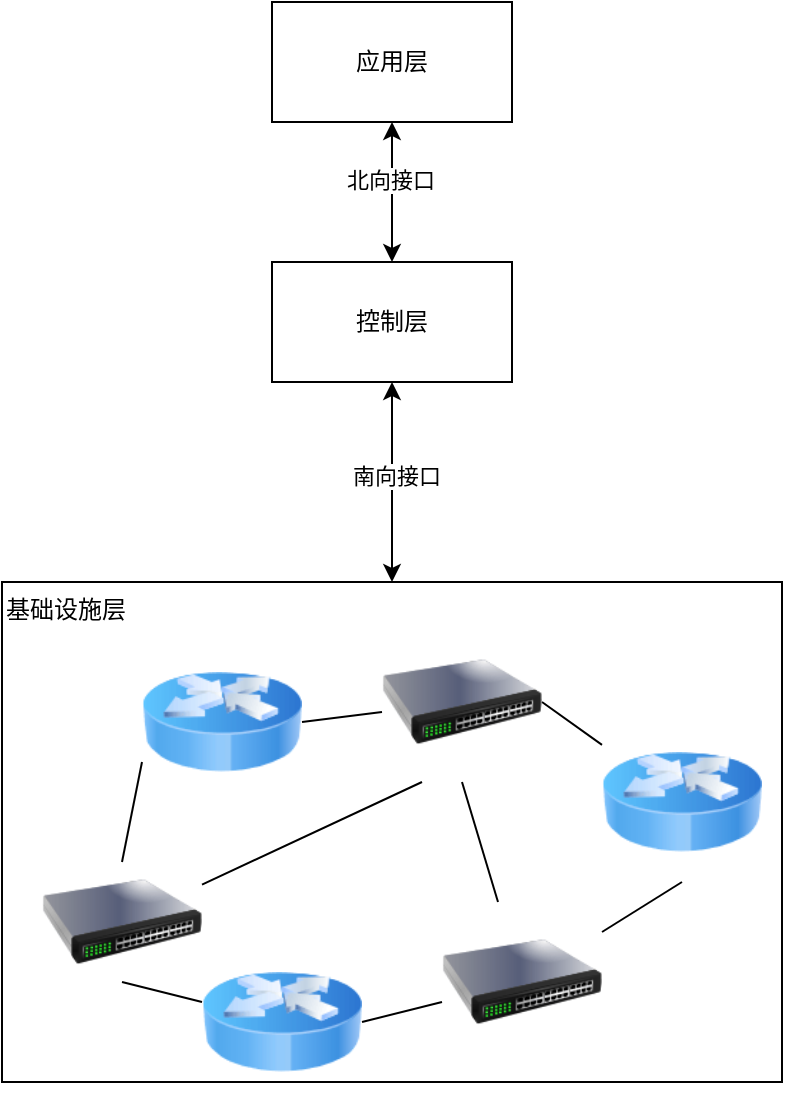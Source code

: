 <mxfile version="24.7.5" pages="3">
  <diagram name="SDN" id="4lJYj6MkfmKpvuw23Sya">
    <mxGraphModel dx="1114" dy="806" grid="1" gridSize="10" guides="1" tooltips="1" connect="1" arrows="1" fold="1" page="1" pageScale="1" pageWidth="850" pageHeight="1100" math="0" shadow="0">
      <root>
        <mxCell id="0" />
        <mxCell id="1" parent="0" />
        <mxCell id="ax8HEZF1rjGOkVxrvuqt-3" style="edgeStyle=orthogonalEdgeStyle;rounded=0;orthogonalLoop=1;jettySize=auto;html=1;exitX=0.5;exitY=1;exitDx=0;exitDy=0;startArrow=classic;startFill=1;" parent="1" source="ax8HEZF1rjGOkVxrvuqt-1" target="ax8HEZF1rjGOkVxrvuqt-2" edge="1">
          <mxGeometry relative="1" as="geometry" />
        </mxCell>
        <mxCell id="ax8HEZF1rjGOkVxrvuqt-4" value="北向接口" style="edgeLabel;html=1;align=center;verticalAlign=middle;resizable=0;points=[];" parent="ax8HEZF1rjGOkVxrvuqt-3" vertex="1" connectable="0">
          <mxGeometry x="-0.175" y="-1" relative="1" as="geometry">
            <mxPoint as="offset" />
          </mxGeometry>
        </mxCell>
        <mxCell id="ax8HEZF1rjGOkVxrvuqt-1" value="应用层" style="rounded=0;whiteSpace=wrap;html=1;" parent="1" vertex="1">
          <mxGeometry x="485" y="200" width="120" height="60" as="geometry" />
        </mxCell>
        <mxCell id="ax8HEZF1rjGOkVxrvuqt-6" style="edgeStyle=orthogonalEdgeStyle;rounded=0;orthogonalLoop=1;jettySize=auto;html=1;exitX=0.5;exitY=1;exitDx=0;exitDy=0;startArrow=classic;startFill=1;" parent="1" source="ax8HEZF1rjGOkVxrvuqt-2" target="ax8HEZF1rjGOkVxrvuqt-5" edge="1">
          <mxGeometry relative="1" as="geometry" />
        </mxCell>
        <mxCell id="ax8HEZF1rjGOkVxrvuqt-7" value="南向接口" style="edgeLabel;html=1;align=center;verticalAlign=middle;resizable=0;points=[];" parent="ax8HEZF1rjGOkVxrvuqt-6" vertex="1" connectable="0">
          <mxGeometry x="-0.075" y="2" relative="1" as="geometry">
            <mxPoint as="offset" />
          </mxGeometry>
        </mxCell>
        <mxCell id="ax8HEZF1rjGOkVxrvuqt-2" value="控制层" style="rounded=0;whiteSpace=wrap;html=1;" parent="1" vertex="1">
          <mxGeometry x="485" y="330" width="120" height="60" as="geometry" />
        </mxCell>
        <mxCell id="ax8HEZF1rjGOkVxrvuqt-5" value="基础设施层" style="rounded=0;whiteSpace=wrap;html=1;verticalAlign=top;align=left;" parent="1" vertex="1">
          <mxGeometry x="350" y="490" width="390" height="250" as="geometry" />
        </mxCell>
        <mxCell id="ax8HEZF1rjGOkVxrvuqt-17" style="edgeStyle=none;rounded=0;orthogonalLoop=1;jettySize=auto;html=1;exitX=1;exitY=0.5;exitDx=0;exitDy=0;startArrow=none;startFill=0;endArrow=none;endFill=0;" parent="1" source="ax8HEZF1rjGOkVxrvuqt-8" target="ax8HEZF1rjGOkVxrvuqt-12" edge="1">
          <mxGeometry relative="1" as="geometry" />
        </mxCell>
        <mxCell id="ax8HEZF1rjGOkVxrvuqt-21" style="edgeStyle=none;rounded=0;orthogonalLoop=1;jettySize=auto;html=1;exitX=0.25;exitY=1;exitDx=0;exitDy=0;startArrow=none;startFill=0;endArrow=none;endFill=0;" parent="1" source="ax8HEZF1rjGOkVxrvuqt-8" target="ax8HEZF1rjGOkVxrvuqt-14" edge="1">
          <mxGeometry relative="1" as="geometry" />
        </mxCell>
        <mxCell id="ax8HEZF1rjGOkVxrvuqt-22" style="edgeStyle=none;rounded=0;orthogonalLoop=1;jettySize=auto;html=1;exitX=0.5;exitY=1;exitDx=0;exitDy=0;startArrow=none;startFill=0;endArrow=none;endFill=0;" parent="1" source="ax8HEZF1rjGOkVxrvuqt-8" target="ax8HEZF1rjGOkVxrvuqt-11" edge="1">
          <mxGeometry relative="1" as="geometry" />
        </mxCell>
        <mxCell id="ax8HEZF1rjGOkVxrvuqt-8" value="" style="image;html=1;image=img/lib/clip_art/networking/Switch_128x128.png" parent="1" vertex="1">
          <mxGeometry x="540" y="510" width="80" height="80" as="geometry" />
        </mxCell>
        <mxCell id="ax8HEZF1rjGOkVxrvuqt-16" style="edgeStyle=none;rounded=0;orthogonalLoop=1;jettySize=auto;html=1;exitX=1;exitY=0.5;exitDx=0;exitDy=0;startArrow=none;startFill=0;endArrow=none;endFill=0;" parent="1" source="ax8HEZF1rjGOkVxrvuqt-9" target="ax8HEZF1rjGOkVxrvuqt-8" edge="1">
          <mxGeometry relative="1" as="geometry" />
        </mxCell>
        <mxCell id="ax8HEZF1rjGOkVxrvuqt-9" value="" style="image;html=1;image=img/lib/clip_art/networking/Router_Icon_128x128.png" parent="1" vertex="1">
          <mxGeometry x="420" y="520" width="80" height="80" as="geometry" />
        </mxCell>
        <mxCell id="ax8HEZF1rjGOkVxrvuqt-11" value="" style="image;html=1;image=img/lib/clip_art/networking/Switch_128x128.png" parent="1" vertex="1">
          <mxGeometry x="570" y="650" width="80" height="80" as="geometry" />
        </mxCell>
        <mxCell id="ax8HEZF1rjGOkVxrvuqt-18" style="edgeStyle=none;rounded=0;orthogonalLoop=1;jettySize=auto;html=1;exitX=0.5;exitY=1;exitDx=0;exitDy=0;startArrow=none;startFill=0;endArrow=none;endFill=0;" parent="1" source="ax8HEZF1rjGOkVxrvuqt-12" target="ax8HEZF1rjGOkVxrvuqt-11" edge="1">
          <mxGeometry relative="1" as="geometry" />
        </mxCell>
        <mxCell id="ax8HEZF1rjGOkVxrvuqt-12" value="" style="image;html=1;image=img/lib/clip_art/networking/Router_Icon_128x128.png" parent="1" vertex="1">
          <mxGeometry x="650" y="560" width="80" height="80" as="geometry" />
        </mxCell>
        <mxCell id="ax8HEZF1rjGOkVxrvuqt-19" style="edgeStyle=none;rounded=0;orthogonalLoop=1;jettySize=auto;html=1;exitX=1;exitY=0.5;exitDx=0;exitDy=0;startArrow=none;startFill=0;endArrow=none;endFill=0;" parent="1" source="ax8HEZF1rjGOkVxrvuqt-13" target="ax8HEZF1rjGOkVxrvuqt-11" edge="1">
          <mxGeometry relative="1" as="geometry" />
        </mxCell>
        <mxCell id="ax8HEZF1rjGOkVxrvuqt-13" value="" style="image;html=1;image=img/lib/clip_art/networking/Router_Icon_128x128.png" parent="1" vertex="1">
          <mxGeometry x="450" y="670" width="80" height="80" as="geometry" />
        </mxCell>
        <mxCell id="ax8HEZF1rjGOkVxrvuqt-15" style="rounded=0;orthogonalLoop=1;jettySize=auto;html=1;exitX=0.5;exitY=0;exitDx=0;exitDy=0;entryX=0;entryY=0.75;entryDx=0;entryDy=0;startArrow=none;startFill=0;endArrow=none;endFill=0;" parent="1" source="ax8HEZF1rjGOkVxrvuqt-14" target="ax8HEZF1rjGOkVxrvuqt-9" edge="1">
          <mxGeometry relative="1" as="geometry" />
        </mxCell>
        <mxCell id="ax8HEZF1rjGOkVxrvuqt-20" style="edgeStyle=none;rounded=0;orthogonalLoop=1;jettySize=auto;html=1;exitX=0.5;exitY=1;exitDx=0;exitDy=0;startArrow=none;startFill=0;endArrow=none;endFill=0;" parent="1" source="ax8HEZF1rjGOkVxrvuqt-14" target="ax8HEZF1rjGOkVxrvuqt-13" edge="1">
          <mxGeometry relative="1" as="geometry" />
        </mxCell>
        <mxCell id="ax8HEZF1rjGOkVxrvuqt-14" value="" style="image;html=1;image=img/lib/clip_art/networking/Switch_128x128.png" parent="1" vertex="1">
          <mxGeometry x="370" y="630" width="80" height="60" as="geometry" />
        </mxCell>
      </root>
    </mxGraphModel>
  </diagram>
  <diagram id="2c9cOyNGsr-MiAuivZdL" name="openvswitch">
    <mxGraphModel dx="2161" dy="2071" grid="1" gridSize="10" guides="1" tooltips="1" connect="1" arrows="1" fold="1" page="1" pageScale="1" pageWidth="850" pageHeight="1100" math="0" shadow="0">
      <root>
        <mxCell id="0" />
        <mxCell id="1" parent="0" />
        <mxCell id="mqqKSsLRVimH6l3OP3-O-20" value="host" style="rounded=0;whiteSpace=wrap;html=1;verticalAlign=top;fontStyle=1" vertex="1" parent="1">
          <mxGeometry x="-120" y="-70" width="780" height="780" as="geometry" />
        </mxCell>
        <mxCell id="mqqKSsLRVimH6l3OP3-O-1" value="Management Tool" style="rounded=0;whiteSpace=wrap;html=1;verticalAlign=top;" vertex="1" parent="1">
          <mxGeometry x="-500" y="160" width="330" height="130" as="geometry" />
        </mxCell>
        <mxCell id="mqqKSsLRVimH6l3OP3-O-2" value="OpenFlow Controller" style="rounded=0;whiteSpace=wrap;html=1;" vertex="1" parent="1">
          <mxGeometry x="800" y="200" width="120" height="60" as="geometry" />
        </mxCell>
        <mxCell id="mqqKSsLRVimH6l3OP3-O-3" value="OpenvSwitch" style="rounded=0;whiteSpace=wrap;html=1;verticalAlign=top;" vertex="1" parent="1">
          <mxGeometry x="-100" y="180" width="740" height="450" as="geometry" />
        </mxCell>
        <mxCell id="mqqKSsLRVimH6l3OP3-O-4" value="DPDK" style="rounded=0;whiteSpace=wrap;html=1;" vertex="1" parent="1">
          <mxGeometry x="-430" y="470" width="120" height="60" as="geometry" />
        </mxCell>
        <mxCell id="mqqKSsLRVimH6l3OP3-O-5" value="Physical NIC(s)" style="rounded=0;whiteSpace=wrap;html=1;" vertex="1" parent="1">
          <mxGeometry x="110" y="650" width="170" height="60" as="geometry" />
        </mxCell>
        <mxCell id="mqqKSsLRVimH6l3OP3-O-31" style="edgeStyle=orthogonalEdgeStyle;rounded=0;orthogonalLoop=1;jettySize=auto;html=1;exitX=0.5;exitY=1;exitDx=0;exitDy=0;entryX=0.5;entryY=0;entryDx=0;entryDy=0;startArrow=none;startFill=0;endArrow=classic;endFill=1;" edge="1" parent="1" source="mqqKSsLRVimH6l3OP3-O-6" target="mqqKSsLRVimH6l3OP3-O-14">
          <mxGeometry relative="1" as="geometry" />
        </mxCell>
        <mxCell id="mqqKSsLRVimH6l3OP3-O-6" value="ovs-dpctl" style="rounded=0;whiteSpace=wrap;html=1;" vertex="1" parent="1">
          <mxGeometry x="90" y="310" width="60" height="30" as="geometry" />
        </mxCell>
        <mxCell id="mqqKSsLRVimH6l3OP3-O-7" value="ovs-ofctl" style="rounded=0;whiteSpace=wrap;html=1;" vertex="1" parent="1">
          <mxGeometry x="-10" y="300" width="60" height="30" as="geometry" />
        </mxCell>
        <mxCell id="mqqKSsLRVimH6l3OP3-O-30" style="edgeStyle=orthogonalEdgeStyle;rounded=0;orthogonalLoop=1;jettySize=auto;html=1;exitX=0.5;exitY=1;exitDx=0;exitDy=0;entryX=0.75;entryY=0;entryDx=0;entryDy=0;startArrow=classic;startFill=1;endArrow=classic;endFill=1;" edge="1" parent="1" source="mqqKSsLRVimH6l3OP3-O-8" target="mqqKSsLRVimH6l3OP3-O-14">
          <mxGeometry relative="1" as="geometry" />
        </mxCell>
        <mxCell id="mqqKSsLRVimH6l3OP3-O-8" value="ovs-appctl" style="rounded=0;whiteSpace=wrap;html=1;" vertex="1" parent="1">
          <mxGeometry x="190" y="300" width="60" height="30" as="geometry" />
        </mxCell>
        <mxCell id="mqqKSsLRVimH6l3OP3-O-29" style="edgeStyle=orthogonalEdgeStyle;rounded=0;orthogonalLoop=1;jettySize=auto;html=1;exitX=0.5;exitY=1;exitDx=0;exitDy=0;entryX=0.25;entryY=0;entryDx=0;entryDy=0;startArrow=none;startFill=0;endArrow=classic;endFill=1;" edge="1" parent="1" source="mqqKSsLRVimH6l3OP3-O-9" target="mqqKSsLRVimH6l3OP3-O-13">
          <mxGeometry relative="1" as="geometry" />
        </mxCell>
        <mxCell id="mqqKSsLRVimH6l3OP3-O-9" value="ovs-vsctl" style="rounded=0;whiteSpace=wrap;html=1;" vertex="1" parent="1">
          <mxGeometry x="300" y="300" width="60" height="30" as="geometry" />
        </mxCell>
        <mxCell id="mqqKSsLRVimH6l3OP3-O-28" style="edgeStyle=orthogonalEdgeStyle;rounded=0;orthogonalLoop=1;jettySize=auto;html=1;exitX=0.5;exitY=1;exitDx=0;exitDy=0;startArrow=classic;startFill=1;endArrow=classic;endFill=1;" edge="1" parent="1" source="mqqKSsLRVimH6l3OP3-O-10" target="mqqKSsLRVimH6l3OP3-O-13">
          <mxGeometry relative="1" as="geometry" />
        </mxCell>
        <mxCell id="mqqKSsLRVimH6l3OP3-O-10" value="ovsdb-client" style="rounded=0;whiteSpace=wrap;html=1;" vertex="1" parent="1">
          <mxGeometry x="400" y="310" width="100" height="30" as="geometry" />
        </mxCell>
        <mxCell id="mqqKSsLRVimH6l3OP3-O-11" value="vtep-ctl" style="rounded=0;whiteSpace=wrap;html=1;" vertex="1" parent="1">
          <mxGeometry x="-60" y="260" width="60" height="30" as="geometry" />
        </mxCell>
        <mxCell id="mqqKSsLRVimH6l3OP3-O-27" style="edgeStyle=orthogonalEdgeStyle;rounded=0;orthogonalLoop=1;jettySize=auto;html=1;exitX=0.5;exitY=1;exitDx=0;exitDy=0;entryX=1;entryY=0;entryDx=0;entryDy=30;entryPerimeter=0;startArrow=none;startFill=0;endArrow=classic;endFill=1;" edge="1" parent="1" source="mqqKSsLRVimH6l3OP3-O-12" target="mqqKSsLRVimH6l3OP3-O-21">
          <mxGeometry relative="1" as="geometry" />
        </mxCell>
        <mxCell id="mqqKSsLRVimH6l3OP3-O-12" value="ovsdb-tool" style="rounded=0;whiteSpace=wrap;html=1;" vertex="1" parent="1">
          <mxGeometry x="540" y="320" width="60" height="30" as="geometry" />
        </mxCell>
        <mxCell id="mqqKSsLRVimH6l3OP3-O-24" style="edgeStyle=none;rounded=0;orthogonalLoop=1;jettySize=auto;html=1;exitX=0;exitY=0.75;exitDx=0;exitDy=0;entryX=1;entryY=0.75;entryDx=0;entryDy=0;startArrow=none;startFill=0;endArrow=classic;endFill=1;" edge="1" parent="1" source="mqqKSsLRVimH6l3OP3-O-13" target="mqqKSsLRVimH6l3OP3-O-14">
          <mxGeometry relative="1" as="geometry" />
        </mxCell>
        <mxCell id="mqqKSsLRVimH6l3OP3-O-25" style="edgeStyle=none;rounded=0;orthogonalLoop=1;jettySize=auto;html=1;exitX=0.5;exitY=1;exitDx=0;exitDy=0;startArrow=classic;startFill=1;endArrow=classic;endFill=1;" edge="1" parent="1" source="mqqKSsLRVimH6l3OP3-O-13" target="mqqKSsLRVimH6l3OP3-O-21">
          <mxGeometry relative="1" as="geometry" />
        </mxCell>
        <mxCell id="mqqKSsLRVimH6l3OP3-O-38" style="edgeStyle=orthogonalEdgeStyle;rounded=0;orthogonalLoop=1;jettySize=auto;html=1;exitX=1;exitY=0.5;exitDx=0;exitDy=0;entryX=0.25;entryY=1;entryDx=0;entryDy=0;startArrow=none;startFill=0;endArrow=classic;endFill=1;" edge="1" parent="1" source="mqqKSsLRVimH6l3OP3-O-13" target="mqqKSsLRVimH6l3OP3-O-2">
          <mxGeometry relative="1" as="geometry" />
        </mxCell>
        <mxCell id="mqqKSsLRVimH6l3OP3-O-13" value="ovsdb-server" style="rounded=0;whiteSpace=wrap;html=1;" vertex="1" parent="1">
          <mxGeometry x="320" y="390" width="120" height="50" as="geometry" />
        </mxCell>
        <mxCell id="mqqKSsLRVimH6l3OP3-O-23" style="edgeStyle=none;rounded=0;orthogonalLoop=1;jettySize=auto;html=1;exitX=1;exitY=0.25;exitDx=0;exitDy=0;entryX=0;entryY=0.25;entryDx=0;entryDy=0;startArrow=none;startFill=0;endArrow=classic;endFill=1;" edge="1" parent="1" source="mqqKSsLRVimH6l3OP3-O-14" target="mqqKSsLRVimH6l3OP3-O-13">
          <mxGeometry relative="1" as="geometry" />
        </mxCell>
        <mxCell id="mqqKSsLRVimH6l3OP3-O-32" style="edgeStyle=orthogonalEdgeStyle;rounded=0;orthogonalLoop=1;jettySize=auto;html=1;exitX=0;exitY=0.5;exitDx=0;exitDy=0;entryX=0;entryY=0.5;entryDx=0;entryDy=0;startArrow=none;startFill=0;endArrow=classic;endFill=1;" edge="1" parent="1" source="mqqKSsLRVimH6l3OP3-O-14" target="mqqKSsLRVimH6l3OP3-O-7">
          <mxGeometry relative="1" as="geometry" />
        </mxCell>
        <mxCell id="mqqKSsLRVimH6l3OP3-O-37" style="edgeStyle=orthogonalEdgeStyle;rounded=0;orthogonalLoop=1;jettySize=auto;html=1;exitX=0.5;exitY=1;exitDx=0;exitDy=0;entryX=0.5;entryY=1;entryDx=0;entryDy=0;startArrow=none;startFill=0;endArrow=classic;endFill=1;" edge="1" parent="1" source="mqqKSsLRVimH6l3OP3-O-14" target="mqqKSsLRVimH6l3OP3-O-2">
          <mxGeometry relative="1" as="geometry">
            <Array as="points">
              <mxPoint x="150" y="540" />
              <mxPoint x="860" y="540" />
            </Array>
          </mxGeometry>
        </mxCell>
        <mxCell id="mqqKSsLRVimH6l3OP3-O-14" value="ovs-vswitchd" style="rounded=0;whiteSpace=wrap;html=1;" vertex="1" parent="1">
          <mxGeometry x="90" y="410" width="120" height="60" as="geometry" />
        </mxCell>
        <mxCell id="mqqKSsLRVimH6l3OP3-O-16" value="fast datapath module" style="rounded=0;whiteSpace=wrap;html=1;" vertex="1" parent="1">
          <mxGeometry x="80" y="550" width="120" height="60" as="geometry" />
        </mxCell>
        <mxCell id="mqqKSsLRVimH6l3OP3-O-17" value="" style="endArrow=none;dashed=1;html=1;dashPattern=1 3;strokeWidth=2;rounded=0;" edge="1" parent="1">
          <mxGeometry width="50" height="50" relative="1" as="geometry">
            <mxPoint x="-110" y="528.82" as="sourcePoint" />
            <mxPoint x="630" y="528.82" as="targetPoint" />
          </mxGeometry>
        </mxCell>
        <mxCell id="mqqKSsLRVimH6l3OP3-O-18" value="User space" style="text;html=1;align=center;verticalAlign=middle;resizable=0;points=[];autosize=1;strokeColor=none;fillColor=none;" vertex="1" parent="1">
          <mxGeometry x="-80" y="440" width="80" height="30" as="geometry" />
        </mxCell>
        <mxCell id="mqqKSsLRVimH6l3OP3-O-19" value="Kernel space" style="text;html=1;align=center;verticalAlign=middle;resizable=0;points=[];autosize=1;strokeColor=none;fillColor=none;" vertex="1" parent="1">
          <mxGeometry x="-70" y="560" width="90" height="30" as="geometry" />
        </mxCell>
        <mxCell id="mqqKSsLRVimH6l3OP3-O-21" value="ovsdb" style="shape=cylinder3;whiteSpace=wrap;html=1;boundedLbl=1;backgroundOutline=1;size=15;" vertex="1" parent="1">
          <mxGeometry x="360" y="480" width="60" height="50" as="geometry" />
        </mxCell>
        <mxCell id="mqqKSsLRVimH6l3OP3-O-22" value="" style="endArrow=none;dashed=1;html=1;dashPattern=1 3;strokeWidth=2;rounded=0;" edge="1" parent="1">
          <mxGeometry width="50" height="50" relative="1" as="geometry">
            <mxPoint x="-110" y="380.0" as="sourcePoint" />
            <mxPoint x="630" y="380.0" as="targetPoint" />
          </mxGeometry>
        </mxCell>
        <mxCell id="mqqKSsLRVimH6l3OP3-O-33" value="VM" style="rounded=0;whiteSpace=wrap;html=1;" vertex="1" parent="1">
          <mxGeometry x="-10" y="20" width="120" height="60" as="geometry" />
        </mxCell>
        <mxCell id="mqqKSsLRVimH6l3OP3-O-35" value="VM" style="rounded=0;whiteSpace=wrap;html=1;" vertex="1" parent="1">
          <mxGeometry x="140" y="10" width="120" height="60" as="geometry" />
        </mxCell>
        <mxCell id="mqqKSsLRVimH6l3OP3-O-36" value="VM" style="rounded=0;whiteSpace=wrap;html=1;" vertex="1" parent="1">
          <mxGeometry x="320" y="10" width="120" height="60" as="geometry" />
        </mxCell>
      </root>
    </mxGraphModel>
  </diagram>
  <diagram id="3zAALfChZLACJzrKefMw" name="网络协议层">
    <mxGraphModel dx="1911" dy="1868" grid="1" gridSize="10" guides="1" tooltips="1" connect="1" arrows="1" fold="1" page="1" pageScale="1" pageWidth="850" pageHeight="1100" math="0" shadow="0">
      <root>
        <mxCell id="0" />
        <mxCell id="1" parent="0" />
        <mxCell id="qdnP2sdXIzGqS6zQCVAc-102" value="enterprise network" style="ellipse;shape=cloud;whiteSpace=wrap;html=1;strokeColor=#000000;fontSize=13;fillColor=#FFFFFF;gradientColor=none;align=left;" parent="1" vertex="1">
          <mxGeometry x="270" y="-320" width="1020" height="470" as="geometry" />
        </mxCell>
        <mxCell id="qdnP2sdXIzGqS6zQCVAc-83" value="content provider network" style="ellipse;shape=cloud;whiteSpace=wrap;html=1;strokeColor=#000000;fontSize=13;fillColor=#FFFFFF;gradientColor=none;align=left;" parent="1" vertex="1">
          <mxGeometry x="1020" y="-590" width="540" height="360" as="geometry" />
        </mxCell>
        <mxCell id="qdnP2sdXIzGqS6zQCVAc-88" value="" style="shape=offPageConnector;whiteSpace=wrap;html=1;strokeColor=#000000;fontSize=13;fillColor=#FFFFFF;gradientColor=none;rotation=-180;horizontal=0;" parent="1" vertex="1">
          <mxGeometry x="1250" y="-405" width="127" height="110" as="geometry" />
        </mxCell>
        <mxCell id="qdnP2sdXIzGqS6zQCVAc-87" value="" style="shape=offPageConnector;whiteSpace=wrap;html=1;strokeColor=#000000;fontSize=13;fillColor=#FFFFFF;gradientColor=none;rotation=-180;" parent="1" vertex="1">
          <mxGeometry x="1260.5" y="-520" width="127" height="110" as="geometry" />
        </mxCell>
        <mxCell id="qdnP2sdXIzGqS6zQCVAc-72" value="home network" style="ellipse;shape=cloud;whiteSpace=wrap;html=1;strokeColor=#000000;fontSize=13;fillColor=#FFFFFF;gradientColor=none;align=left;" parent="1" vertex="1">
          <mxGeometry x="177" y="-580" width="400" height="290" as="geometry" />
        </mxCell>
        <mxCell id="qdnP2sdXIzGqS6zQCVAc-66" value="local ot regional ISP" style="ellipse;shape=cloud;whiteSpace=wrap;html=1;strokeColor=#000000;fontSize=13;fillColor=#FFFFFF;gradientColor=none;align=left;" parent="1" vertex="1">
          <mxGeometry x="580" y="-540" width="400" height="240" as="geometry" />
        </mxCell>
        <mxCell id="qdnP2sdXIzGqS6zQCVAc-58" value="" style="ellipse;shape=cloud;whiteSpace=wrap;html=1;strokeColor=#000000;fontSize=13;fillColor=#FFFFFF;gradientColor=none;" parent="1" vertex="1">
          <mxGeometry x="800" y="-890" width="450" height="350" as="geometry" />
        </mxCell>
        <mxCell id="qdnP2sdXIzGqS6zQCVAc-43" value="" style="ellipse;shape=cloud;whiteSpace=wrap;html=1;strokeColor=#000000;fontSize=13;fillColor=#FFFFFF;gradientColor=none;" parent="1" vertex="1">
          <mxGeometry x="364.5" y="-816" width="467" height="281" as="geometry" />
        </mxCell>
        <mxCell id="_BhKSJDGxxh9E4EOxFcX-96" value="routing protocols" style="rounded=0;whiteSpace=wrap;html=1;fontSize=13;verticalAlign=top;align=left;fillColor=#fff2cc;strokeColor=#d6b656;" parent="1" vertex="1">
          <mxGeometry x="467" y="305" width="110" height="55" as="geometry" />
        </mxCell>
        <mxCell id="_BhKSJDGxxh9E4EOxFcX-94" value="Ethernet" style="rounded=0;whiteSpace=wrap;html=1;fontSize=13;verticalAlign=top;align=left;fillColor=#f8cecc;strokeColor=#b85450;" parent="1" vertex="1">
          <mxGeometry x="323" y="360" width="197" height="60" as="geometry" />
        </mxCell>
        <mxCell id="_BhKSJDGxxh9E4EOxFcX-81" value="中继器" style="rounded=0;whiteSpace=wrap;html=1;fillColor=#e1d5e7;strokeColor=#9673a6;" parent="1" vertex="1">
          <mxGeometry x="450" y="440" width="60" height="39" as="geometry" />
        </mxCell>
        <mxCell id="_BhKSJDGxxh9E4EOxFcX-82" value="调制解调器" style="rounded=0;whiteSpace=wrap;html=1;fillColor=#e1d5e7;strokeColor=#9673a6;" parent="1" vertex="1">
          <mxGeometry x="523" y="440" width="77" height="40" as="geometry" />
        </mxCell>
        <mxCell id="wSYBclhhvlFo09Yd3TG3-45" value="" style="endArrow=classic;html=1;rounded=0;strokeWidth=2;curved=1;strokeColor=#EA6B66;" parent="1" edge="1">
          <mxGeometry width="50" height="50" relative="1" as="geometry">
            <mxPoint x="1184" y="459" as="sourcePoint" />
            <mxPoint x="1183.5" y="159" as="targetPoint" />
          </mxGeometry>
        </mxCell>
        <mxCell id="wSYBclhhvlFo09Yd3TG3-43" value="" style="endArrow=classic;html=1;rounded=0;curved=1;strokeWidth=2;strokeColor=#EA6B66;" parent="1" edge="1">
          <mxGeometry width="50" height="50" relative="1" as="geometry">
            <mxPoint x="270" y="170" as="sourcePoint" />
            <mxPoint x="270" y="460" as="targetPoint" />
          </mxGeometry>
        </mxCell>
        <mxCell id="wSYBclhhvlFo09Yd3TG3-81" style="edgeStyle=orthogonalEdgeStyle;curved=1;rounded=0;orthogonalLoop=1;jettySize=auto;html=1;exitX=0.5;exitY=1;exitDx=0;exitDy=0;entryX=0;entryY=0.75;entryDx=0;entryDy=0;strokeColor=#000000;strokeWidth=1;startArrow=classic;startFill=1;endArrow=classic;endFill=1;" parent="1" source="wSYBclhhvlFo09Yd3TG3-2" target="wSYBclhhvlFo09Yd3TG3-56" edge="1">
          <mxGeometry relative="1" as="geometry" />
        </mxCell>
        <mxCell id="wSYBclhhvlFo09Yd3TG3-2" value="DHCP" style="rounded=0;whiteSpace=wrap;html=1;fillColor=#d5e8d4;strokeColor=#FF0080;" parent="1" vertex="1">
          <mxGeometry x="490" y="215" width="40" height="20" as="geometry" />
        </mxCell>
        <mxCell id="wSYBclhhvlFo09Yd3TG3-68" style="edgeStyle=orthogonalEdgeStyle;curved=1;rounded=0;orthogonalLoop=1;jettySize=auto;html=1;exitX=0.5;exitY=1;exitDx=0;exitDy=0;entryX=0;entryY=0.25;entryDx=0;entryDy=0;strokeColor=#000000;strokeWidth=1;startArrow=classic;startFill=1;endArrow=classic;endFill=1;" parent="1" source="wSYBclhhvlFo09Yd3TG3-3" target="wSYBclhhvlFo09Yd3TG3-57" edge="1">
          <mxGeometry relative="1" as="geometry" />
        </mxCell>
        <mxCell id="wSYBclhhvlFo09Yd3TG3-3" value="HTTP" style="rounded=0;whiteSpace=wrap;html=1;fillColor=#d5e8d4;strokeColor=#82b366;" parent="1" vertex="1">
          <mxGeometry x="291" y="184.5" width="30" height="24.5" as="geometry" />
        </mxCell>
        <mxCell id="wSYBclhhvlFo09Yd3TG3-76" style="edgeStyle=orthogonalEdgeStyle;curved=1;rounded=0;orthogonalLoop=1;jettySize=auto;html=1;exitX=0.5;exitY=1;exitDx=0;exitDy=0;entryX=0;entryY=0;entryDx=0;entryDy=0;strokeColor=#000000;strokeWidth=1;startArrow=classic;startFill=1;endArrow=classic;endFill=1;" parent="1" source="wSYBclhhvlFo09Yd3TG3-4" target="wSYBclhhvlFo09Yd3TG3-57" edge="1">
          <mxGeometry relative="1" as="geometry" />
        </mxCell>
        <mxCell id="wSYBclhhvlFo09Yd3TG3-4" value="HTTPS" style="rounded=0;whiteSpace=wrap;html=1;fillColor=#d5e8d4;strokeColor=#82b366;" parent="1" vertex="1">
          <mxGeometry x="321" y="211.5" width="45" height="19.5" as="geometry" />
        </mxCell>
        <mxCell id="wSYBclhhvlFo09Yd3TG3-77" style="edgeStyle=orthogonalEdgeStyle;curved=1;rounded=0;orthogonalLoop=1;jettySize=auto;html=1;exitX=0.75;exitY=1;exitDx=0;exitDy=0;entryX=1;entryY=0;entryDx=0;entryDy=0;strokeColor=#000000;strokeWidth=1;startArrow=classic;startFill=1;endArrow=classic;endFill=1;" parent="1" source="wSYBclhhvlFo09Yd3TG3-5" target="wSYBclhhvlFo09Yd3TG3-57" edge="1">
          <mxGeometry relative="1" as="geometry" />
        </mxCell>
        <mxCell id="wSYBclhhvlFo09Yd3TG3-5" value="RTMP" style="rounded=0;whiteSpace=wrap;html=1;fillColor=#d5e8d4;strokeColor=#82b366;" parent="1" vertex="1">
          <mxGeometry x="340" y="184.5" width="40" height="20" as="geometry" />
        </mxCell>
        <mxCell id="wSYBclhhvlFo09Yd3TG3-6" value="application" style="rounded=0;whiteSpace=wrap;html=1;fillColor=#d5e8d4;strokeColor=#82b366;" parent="1" vertex="1">
          <mxGeometry x="50" y="180" width="120" height="60" as="geometry" />
        </mxCell>
        <mxCell id="wSYBclhhvlFo09Yd3TG3-7" value="transport" style="rounded=0;whiteSpace=wrap;html=1;fillColor=#ffe6cc;strokeColor=#d79b00;" parent="1" vertex="1">
          <mxGeometry x="50" y="240" width="120" height="60" as="geometry" />
        </mxCell>
        <mxCell id="wSYBclhhvlFo09Yd3TG3-8" value="network" style="rounded=0;whiteSpace=wrap;html=1;fillColor=#fff2cc;strokeColor=#d6b656;" parent="1" vertex="1">
          <mxGeometry x="50" y="300" width="120" height="60" as="geometry" />
        </mxCell>
        <mxCell id="wSYBclhhvlFo09Yd3TG3-9" value="link" style="rounded=0;whiteSpace=wrap;html=1;fillColor=#f8cecc;strokeColor=#b85450;" parent="1" vertex="1">
          <mxGeometry x="50" y="360" width="120" height="60" as="geometry" />
        </mxCell>
        <mxCell id="wSYBclhhvlFo09Yd3TG3-10" value="physical" style="rounded=0;whiteSpace=wrap;html=1;fillColor=#e1d5e7;strokeColor=#9673a6;" parent="1" vertex="1">
          <mxGeometry x="50" y="420" width="120" height="60" as="geometry" />
        </mxCell>
        <mxCell id="wSYBclhhvlFo09Yd3TG3-11" value="application" style="rounded=0;whiteSpace=wrap;html=1;fillColor=#d5e8d4;strokeColor=#82b366;" parent="1" vertex="1">
          <mxGeometry x="1221.5" y="180" width="120" height="60" as="geometry" />
        </mxCell>
        <mxCell id="wSYBclhhvlFo09Yd3TG3-12" value="transport" style="rounded=0;whiteSpace=wrap;html=1;fillColor=#ffe6cc;strokeColor=#d79b00;" parent="1" vertex="1">
          <mxGeometry x="1221.5" y="240" width="120" height="60" as="geometry" />
        </mxCell>
        <mxCell id="wSYBclhhvlFo09Yd3TG3-13" value="network" style="rounded=0;whiteSpace=wrap;html=1;fillColor=#fff2cc;strokeColor=#d6b656;" parent="1" vertex="1">
          <mxGeometry x="1221.5" y="300" width="120" height="60" as="geometry" />
        </mxCell>
        <mxCell id="wSYBclhhvlFo09Yd3TG3-14" value="link" style="rounded=0;whiteSpace=wrap;html=1;fillColor=#f8cecc;strokeColor=#b85450;" parent="1" vertex="1">
          <mxGeometry x="1221.5" y="360" width="120" height="60" as="geometry" />
        </mxCell>
        <mxCell id="wSYBclhhvlFo09Yd3TG3-15" value="physical" style="rounded=0;whiteSpace=wrap;html=1;fillColor=#e1d5e7;strokeColor=#9673a6;" parent="1" vertex="1">
          <mxGeometry x="1221.5" y="420" width="120" height="60" as="geometry" />
        </mxCell>
        <mxCell id="wSYBclhhvlFo09Yd3TG3-16" value="M" style="rounded=0;whiteSpace=wrap;html=1;fillColor=#dae8fc;strokeColor=#6c8ebf;" parent="1" vertex="1">
          <mxGeometry x="250" y="200" width="30" height="20" as="geometry" />
        </mxCell>
        <mxCell id="wSYBclhhvlFo09Yd3TG3-18" value="M" style="rounded=0;whiteSpace=wrap;html=1;fillColor=#dae8fc;strokeColor=#6c8ebf;" parent="1" vertex="1">
          <mxGeometry x="255" y="260" width="30" height="20" as="geometry" />
        </mxCell>
        <mxCell id="wSYBclhhvlFo09Yd3TG3-19" value="Ht" style="rounded=0;whiteSpace=wrap;html=1;fillColor=#dae8fc;strokeColor=#6c8ebf;" parent="1" vertex="1">
          <mxGeometry x="225" y="260" width="30" height="20" as="geometry" />
        </mxCell>
        <mxCell id="wSYBclhhvlFo09Yd3TG3-21" value="M" style="rounded=0;whiteSpace=wrap;html=1;fillColor=#dae8fc;strokeColor=#6c8ebf;" parent="1" vertex="1">
          <mxGeometry x="260" y="320" width="30" height="20" as="geometry" />
        </mxCell>
        <mxCell id="wSYBclhhvlFo09Yd3TG3-22" value="Ht" style="rounded=0;whiteSpace=wrap;html=1;fillColor=#dae8fc;strokeColor=#6c8ebf;" parent="1" vertex="1">
          <mxGeometry x="230" y="320" width="30" height="20" as="geometry" />
        </mxCell>
        <mxCell id="wSYBclhhvlFo09Yd3TG3-23" value="Hn" style="rounded=0;whiteSpace=wrap;html=1;fillColor=#dae8fc;strokeColor=#6c8ebf;" parent="1" vertex="1">
          <mxGeometry x="200" y="320" width="30" height="20" as="geometry" />
        </mxCell>
        <mxCell id="wSYBclhhvlFo09Yd3TG3-24" value="M" style="rounded=0;whiteSpace=wrap;html=1;fillColor=#dae8fc;strokeColor=#6c8ebf;" parent="1" vertex="1">
          <mxGeometry x="270" y="390" width="30" height="20" as="geometry" />
        </mxCell>
        <mxCell id="wSYBclhhvlFo09Yd3TG3-25" value="Ht" style="rounded=0;whiteSpace=wrap;html=1;fillColor=#dae8fc;strokeColor=#6c8ebf;" parent="1" vertex="1">
          <mxGeometry x="240" y="390" width="30" height="20" as="geometry" />
        </mxCell>
        <mxCell id="wSYBclhhvlFo09Yd3TG3-26" value="Hn" style="rounded=0;whiteSpace=wrap;html=1;fillColor=#dae8fc;strokeColor=#6c8ebf;" parent="1" vertex="1">
          <mxGeometry x="210" y="390" width="30" height="20" as="geometry" />
        </mxCell>
        <mxCell id="wSYBclhhvlFo09Yd3TG3-27" value="Hl" style="rounded=0;whiteSpace=wrap;html=1;fillColor=#dae8fc;strokeColor=#6c8ebf;" parent="1" vertex="1">
          <mxGeometry x="180" y="390" width="30" height="20" as="geometry" />
        </mxCell>
        <mxCell id="wSYBclhhvlFo09Yd3TG3-30" value="M" style="rounded=0;whiteSpace=wrap;html=1;fillColor=#dae8fc;strokeColor=#6c8ebf;" parent="1" vertex="1">
          <mxGeometry x="1171.5" y="200" width="30" height="20" as="geometry" />
        </mxCell>
        <mxCell id="wSYBclhhvlFo09Yd3TG3-31" value="M" style="rounded=0;whiteSpace=wrap;html=1;fillColor=#dae8fc;strokeColor=#6c8ebf;" parent="1" vertex="1">
          <mxGeometry x="1176.5" y="260" width="30" height="20" as="geometry" />
        </mxCell>
        <mxCell id="wSYBclhhvlFo09Yd3TG3-32" value="Ht" style="rounded=0;whiteSpace=wrap;html=1;fillColor=#dae8fc;strokeColor=#6c8ebf;" parent="1" vertex="1">
          <mxGeometry x="1146.5" y="260" width="30" height="20" as="geometry" />
        </mxCell>
        <mxCell id="wSYBclhhvlFo09Yd3TG3-33" value="M" style="rounded=0;whiteSpace=wrap;html=1;fillColor=#dae8fc;strokeColor=#6c8ebf;" parent="1" vertex="1">
          <mxGeometry x="1181.5" y="320" width="30" height="20" as="geometry" />
        </mxCell>
        <mxCell id="wSYBclhhvlFo09Yd3TG3-34" value="Ht" style="rounded=0;whiteSpace=wrap;html=1;fillColor=#dae8fc;strokeColor=#6c8ebf;" parent="1" vertex="1">
          <mxGeometry x="1151.5" y="320" width="30" height="20" as="geometry" />
        </mxCell>
        <mxCell id="wSYBclhhvlFo09Yd3TG3-35" value="Hn" style="rounded=0;whiteSpace=wrap;html=1;fillColor=#dae8fc;strokeColor=#6c8ebf;" parent="1" vertex="1">
          <mxGeometry x="1120.5" y="320" width="30" height="20" as="geometry" />
        </mxCell>
        <mxCell id="wSYBclhhvlFo09Yd3TG3-36" value="M" style="rounded=0;whiteSpace=wrap;html=1;fillColor=#dae8fc;strokeColor=#6c8ebf;" parent="1" vertex="1">
          <mxGeometry x="1191.5" y="390" width="30" height="20" as="geometry" />
        </mxCell>
        <mxCell id="wSYBclhhvlFo09Yd3TG3-37" value="Ht" style="rounded=0;whiteSpace=wrap;html=1;fillColor=#dae8fc;strokeColor=#6c8ebf;" parent="1" vertex="1">
          <mxGeometry x="1161.5" y="390" width="30" height="20" as="geometry" />
        </mxCell>
        <mxCell id="wSYBclhhvlFo09Yd3TG3-38" value="Hn" style="rounded=0;whiteSpace=wrap;html=1;fillColor=#dae8fc;strokeColor=#6c8ebf;" parent="1" vertex="1">
          <mxGeometry x="1134" y="390" width="30" height="20" as="geometry" />
        </mxCell>
        <mxCell id="wSYBclhhvlFo09Yd3TG3-39" value="Hl" style="rounded=0;whiteSpace=wrap;html=1;fillColor=#dae8fc;strokeColor=#6c8ebf;" parent="1" vertex="1">
          <mxGeometry x="1104" y="390" width="30" height="20" as="geometry" />
        </mxCell>
        <mxCell id="wSYBclhhvlFo09Yd3TG3-46" value="P2P" style="rounded=0;whiteSpace=wrap;html=1;fillColor=#d5e8d4;strokeColor=#82b366;" parent="1" vertex="1">
          <mxGeometry x="480" y="189" width="30" height="20" as="geometry" />
        </mxCell>
        <mxCell id="wSYBclhhvlFo09Yd3TG3-71" style="edgeStyle=orthogonalEdgeStyle;curved=1;rounded=0;orthogonalLoop=1;jettySize=auto;html=1;exitX=0.5;exitY=1;exitDx=0;exitDy=0;strokeColor=#000000;strokeWidth=1;startArrow=classic;startFill=1;endArrow=classic;endFill=1;" parent="1" source="wSYBclhhvlFo09Yd3TG3-47" target="wSYBclhhvlFo09Yd3TG3-56" edge="1">
          <mxGeometry relative="1" as="geometry">
            <Array as="points">
              <mxPoint x="595" y="250" />
              <mxPoint x="550" y="250" />
            </Array>
          </mxGeometry>
        </mxCell>
        <mxCell id="wSYBclhhvlFo09Yd3TG3-47" value="DNS" style="rounded=0;whiteSpace=wrap;html=1;fillColor=#d5e8d4;strokeColor=#82b366;" parent="1" vertex="1">
          <mxGeometry x="580" y="215" width="30" height="15" as="geometry" />
        </mxCell>
        <mxCell id="wSYBclhhvlFo09Yd3TG3-48" value="GTP" style="rounded=0;whiteSpace=wrap;html=1;fillColor=#d5e8d4;strokeColor=#82b366;" parent="1" vertex="1">
          <mxGeometry x="615" y="186.75" width="40" height="20" as="geometry" />
        </mxCell>
        <mxCell id="wSYBclhhvlFo09Yd3TG3-49" value="RPC" style="rounded=0;whiteSpace=wrap;html=1;fillColor=#d5e8d4;strokeColor=#82b366;" parent="1" vertex="1">
          <mxGeometry x="435" y="189" width="35" height="15.5" as="geometry" />
        </mxCell>
        <mxCell id="wSYBclhhvlFo09Yd3TG3-50" value="" style="endArrow=none;dashed=1;html=1;dashPattern=1 3;strokeWidth=2;rounded=0;strokeColor=#000000;curved=1;startArrow=none;startFill=0;" parent="1" edge="1">
          <mxGeometry width="50" height="50" relative="1" as="geometry">
            <mxPoint x="10" y="240" as="sourcePoint" />
            <mxPoint x="1840" y="240" as="targetPoint" />
          </mxGeometry>
        </mxCell>
        <mxCell id="wSYBclhhvlFo09Yd3TG3-51" value="" style="endArrow=none;dashed=1;html=1;dashPattern=1 3;strokeWidth=2;rounded=0;strokeColor=#000000;curved=1;" parent="1" edge="1">
          <mxGeometry width="50" height="50" relative="1" as="geometry">
            <mxPoint x="10" y="179" as="sourcePoint" />
            <mxPoint x="1850" y="180" as="targetPoint" />
          </mxGeometry>
        </mxCell>
        <mxCell id="wSYBclhhvlFo09Yd3TG3-52" value="" style="endArrow=none;dashed=1;html=1;dashPattern=1 3;strokeWidth=2;rounded=0;strokeColor=#000000;curved=1;" parent="1" edge="1">
          <mxGeometry width="50" height="50" relative="1" as="geometry">
            <mxPoint x="10" y="300" as="sourcePoint" />
            <mxPoint x="1840" y="300" as="targetPoint" />
          </mxGeometry>
        </mxCell>
        <mxCell id="wSYBclhhvlFo09Yd3TG3-53" value="" style="endArrow=none;dashed=1;html=1;dashPattern=1 3;strokeWidth=2;rounded=0;strokeColor=#000000;curved=1;" parent="1" edge="1">
          <mxGeometry width="50" height="50" relative="1" as="geometry">
            <mxPoint x="10" y="359" as="sourcePoint" />
            <mxPoint x="1840" y="350" as="targetPoint" />
          </mxGeometry>
        </mxCell>
        <mxCell id="wSYBclhhvlFo09Yd3TG3-54" value="" style="endArrow=none;dashed=1;html=1;dashPattern=1 3;strokeWidth=2;rounded=0;strokeColor=#000000;curved=1;" parent="1" edge="1">
          <mxGeometry width="50" height="50" relative="1" as="geometry">
            <mxPoint x="10" y="420" as="sourcePoint" />
            <mxPoint x="1840" y="420" as="targetPoint" />
          </mxGeometry>
        </mxCell>
        <mxCell id="wSYBclhhvlFo09Yd3TG3-55" value="" style="endArrow=none;dashed=1;html=1;dashPattern=1 3;strokeWidth=2;rounded=0;strokeColor=#000000;curved=1;" parent="1" edge="1">
          <mxGeometry width="50" height="50" relative="1" as="geometry">
            <mxPoint y="480" as="sourcePoint" />
            <mxPoint x="1840" y="480" as="targetPoint" />
          </mxGeometry>
        </mxCell>
        <mxCell id="wSYBclhhvlFo09Yd3TG3-70" style="edgeStyle=orthogonalEdgeStyle;curved=1;rounded=0;orthogonalLoop=1;jettySize=auto;html=1;exitX=0.5;exitY=1;exitDx=0;exitDy=0;strokeColor=#000000;strokeWidth=1;startArrow=classic;startFill=1;endArrow=classic;endFill=1;entryX=0.75;entryY=0;entryDx=0;entryDy=0;" parent="1" source="wSYBclhhvlFo09Yd3TG3-56" target="wSYBclhhvlFo09Yd3TG3-59" edge="1">
          <mxGeometry relative="1" as="geometry">
            <mxPoint x="380" y="320" as="targetPoint" />
          </mxGeometry>
        </mxCell>
        <mxCell id="wSYBclhhvlFo09Yd3TG3-56" value="UDP" style="rounded=0;whiteSpace=wrap;html=1;fillColor=#ffe6cc;strokeColor=#d79b00;" parent="1" vertex="1">
          <mxGeometry x="531" y="261" width="40" height="25" as="geometry" />
        </mxCell>
        <mxCell id="wSYBclhhvlFo09Yd3TG3-69" style="edgeStyle=orthogonalEdgeStyle;curved=1;rounded=0;orthogonalLoop=1;jettySize=auto;html=1;exitX=0.5;exitY=1;exitDx=0;exitDy=0;entryX=0.5;entryY=0;entryDx=0;entryDy=0;strokeColor=#000000;strokeWidth=1;startArrow=classic;startFill=1;endArrow=classic;endFill=1;" parent="1" source="wSYBclhhvlFo09Yd3TG3-57" target="wSYBclhhvlFo09Yd3TG3-59" edge="1">
          <mxGeometry relative="1" as="geometry">
            <Array as="points">
              <mxPoint x="410" y="287" />
              <mxPoint x="410" y="320" />
            </Array>
          </mxGeometry>
        </mxCell>
        <mxCell id="wSYBclhhvlFo09Yd3TG3-75" style="edgeStyle=orthogonalEdgeStyle;curved=1;rounded=0;orthogonalLoop=1;jettySize=auto;html=1;exitX=1;exitY=0.25;exitDx=0;exitDy=0;entryX=0.5;entryY=1;entryDx=0;entryDy=0;strokeColor=#000000;strokeWidth=1;startArrow=classic;startFill=1;endArrow=classic;endFill=1;" parent="1" source="wSYBclhhvlFo09Yd3TG3-57" target="wSYBclhhvlFo09Yd3TG3-74" edge="1">
          <mxGeometry relative="1" as="geometry" />
        </mxCell>
        <mxCell id="wSYBclhhvlFo09Yd3TG3-57" value="TCP" style="rounded=0;whiteSpace=wrap;html=1;fillColor=#ffe6cc;strokeColor=#FF0080;" parent="1" vertex="1">
          <mxGeometry x="375" y="261.5" width="40" height="25" as="geometry" />
        </mxCell>
        <mxCell id="wSYBclhhvlFo09Yd3TG3-58" value="ICMP" style="rounded=0;whiteSpace=wrap;html=1;fillColor=#fff2cc;strokeColor=#FF0080;" parent="1" vertex="1">
          <mxGeometry x="347" y="320" width="40" height="25" as="geometry" />
        </mxCell>
        <mxCell id="wSYBclhhvlFo09Yd3TG3-59" value="IP" style="rounded=0;whiteSpace=wrap;html=1;fillColor=#fff2cc;strokeColor=#FF0080;" parent="1" vertex="1">
          <mxGeometry x="395" y="320" width="40" height="25" as="geometry" />
        </mxCell>
        <mxCell id="wSYBclhhvlFo09Yd3TG3-60" value="OSPF" style="rounded=0;whiteSpace=wrap;html=1;fillColor=#fff2cc;strokeColor=#d6b656;" parent="1" vertex="1">
          <mxGeometry x="474" y="330.5" width="40" height="25" as="geometry" />
        </mxCell>
        <mxCell id="wSYBclhhvlFo09Yd3TG3-61" value="BGP" style="rounded=0;whiteSpace=wrap;html=1;fillColor=#fff2cc;strokeColor=#d6b656;" parent="1" vertex="1">
          <mxGeometry x="523" y="329.5" width="40" height="25" as="geometry" />
        </mxCell>
        <mxCell id="wSYBclhhvlFo09Yd3TG3-62" value="IPSec" style="rounded=0;whiteSpace=wrap;html=1;fillColor=#fff2cc;strokeColor=#d6b656;" parent="1" vertex="1">
          <mxGeometry x="590" y="300" width="40" height="25" as="geometry" />
        </mxCell>
        <mxCell id="wSYBclhhvlFo09Yd3TG3-63" value="GRE" style="rounded=0;whiteSpace=wrap;html=1;fillColor=#fff2cc;strokeColor=#d6b656;" parent="1" vertex="1">
          <mxGeometry x="590" y="332.5" width="40" height="25" as="geometry" />
        </mxCell>
        <mxCell id="wSYBclhhvlFo09Yd3TG3-64" value="ARP" style="rounded=0;whiteSpace=wrap;html=1;fillColor=#f8cecc;strokeColor=#b85450;" parent="1" vertex="1">
          <mxGeometry x="330" y="385" width="40" height="25" as="geometry" />
        </mxCell>
        <mxCell id="wSYBclhhvlFo09Yd3TG3-65" value="VLAN" style="rounded=0;whiteSpace=wrap;html=1;fillColor=#f8cecc;strokeColor=#b85450;" parent="1" vertex="1">
          <mxGeometry x="400" y="385" width="40" height="25" as="geometry" />
        </mxCell>
        <mxCell id="wSYBclhhvlFo09Yd3TG3-66" value="STP" style="rounded=0;whiteSpace=wrap;html=1;fillColor=#f8cecc;strokeColor=#b85450;" parent="1" vertex="1">
          <mxGeometry x="460" y="385" width="40" height="25" as="geometry" />
        </mxCell>
        <mxCell id="wSYBclhhvlFo09Yd3TG3-67" value="网络跳线" style="rounded=0;whiteSpace=wrap;html=1;fillColor=#e1d5e7;strokeColor=#9673a6;" parent="1" vertex="1">
          <mxGeometry x="316" y="440" width="60" height="40" as="geometry" />
        </mxCell>
        <mxCell id="wSYBclhhvlFo09Yd3TG3-73" style="edgeStyle=orthogonalEdgeStyle;curved=1;rounded=0;orthogonalLoop=1;jettySize=auto;html=1;exitX=0.5;exitY=1;exitDx=0;exitDy=0;entryX=1;entryY=0.5;entryDx=0;entryDy=0;strokeColor=#000000;strokeWidth=1;startArrow=classic;startFill=1;endArrow=classic;endFill=1;" parent="1" source="wSYBclhhvlFo09Yd3TG3-72" target="wSYBclhhvlFo09Yd3TG3-56" edge="1">
          <mxGeometry relative="1" as="geometry" />
        </mxCell>
        <mxCell id="wSYBclhhvlFo09Yd3TG3-72" value="RTP" style="rounded=0;whiteSpace=wrap;html=1;fillColor=#d5e8d4;strokeColor=#82b366;" parent="1" vertex="1">
          <mxGeometry x="615" y="210" width="40" height="25" as="geometry" />
        </mxCell>
        <mxCell id="wSYBclhhvlFo09Yd3TG3-74" value="SMTP" style="rounded=0;whiteSpace=wrap;html=1;fillColor=#d5e8d4;strokeColor=#82b366;" parent="1" vertex="1">
          <mxGeometry x="385" y="189" width="40" height="20" as="geometry" />
        </mxCell>
        <mxCell id="wSYBclhhvlFo09Yd3TG3-84" style="edgeStyle=orthogonalEdgeStyle;curved=1;rounded=0;orthogonalLoop=1;jettySize=auto;html=1;exitX=0.5;exitY=1;exitDx=0;exitDy=0;entryX=0.25;entryY=0;entryDx=0;entryDy=0;strokeColor=#000000;strokeWidth=1;startArrow=classic;startFill=1;endArrow=classic;endFill=1;" parent="1" source="wSYBclhhvlFo09Yd3TG3-82" target="wSYBclhhvlFo09Yd3TG3-56" edge="1">
          <mxGeometry relative="1" as="geometry" />
        </mxCell>
        <mxCell id="wSYBclhhvlFo09Yd3TG3-82" value="QUIC" style="rounded=0;whiteSpace=wrap;html=1;fillColor=#d5e8d4;strokeColor=#82b366;" parent="1" vertex="1">
          <mxGeometry x="560" y="184.5" width="40" height="20" as="geometry" />
        </mxCell>
        <mxCell id="wSYBclhhvlFo09Yd3TG3-85" value="FTP" style="rounded=0;whiteSpace=wrap;html=1;fillColor=#d5e8d4;strokeColor=#82b366;" parent="1" vertex="1">
          <mxGeometry x="430" y="211.5" width="30" height="20" as="geometry" />
        </mxCell>
        <mxCell id="wSYBclhhvlFo09Yd3TG3-86" value="Telnet" style="rounded=0;whiteSpace=wrap;html=1;fillColor=#d5e8d4;strokeColor=#82b366;" parent="1" vertex="1">
          <mxGeometry x="514" y="189" width="40" height="20" as="geometry" />
        </mxCell>
        <mxCell id="wSYBclhhvlFo09Yd3TG3-87" value="SPX" style="rounded=0;whiteSpace=wrap;html=1;fillColor=#ffe6cc;strokeColor=#d79b00;" parent="1" vertex="1">
          <mxGeometry x="450" y="260" width="40" height="25" as="geometry" />
        </mxCell>
        <mxCell id="wSYBclhhvlFo09Yd3TG3-88" value="L2" style="text;html=1;align=center;verticalAlign=middle;resizable=0;points=[];autosize=1;strokeColor=none;fillColor=none;" parent="1" vertex="1">
          <mxGeometry x="5" y="370" width="40" height="30" as="geometry" />
        </mxCell>
        <mxCell id="wSYBclhhvlFo09Yd3TG3-89" value="L3" style="text;html=1;align=center;verticalAlign=middle;resizable=0;points=[];autosize=1;strokeColor=none;fillColor=none;" parent="1" vertex="1">
          <mxGeometry x="10" y="310" width="40" height="30" as="geometry" />
        </mxCell>
        <mxCell id="wSYBclhhvlFo09Yd3TG3-91" value="段" style="text;html=1;align=center;verticalAlign=middle;resizable=0;points=[];autosize=1;strokeColor=none;fillColor=none;" parent="1" vertex="1">
          <mxGeometry x="10" y="257.5" width="40" height="30" as="geometry" />
        </mxCell>
        <mxCell id="wSYBclhhvlFo09Yd3TG3-92" value="数据报：IP包" style="text;html=1;align=center;verticalAlign=middle;resizable=0;points=[];autosize=1;strokeColor=none;fillColor=none;" parent="1" vertex="1">
          <mxGeometry x="-35" y="330" width="90" height="30" as="geometry" />
        </mxCell>
        <mxCell id="wSYBclhhvlFo09Yd3TG3-93" value="IPX" style="rounded=0;whiteSpace=wrap;html=1;fillColor=#fff2cc;strokeColor=#d6b656;" parent="1" vertex="1">
          <mxGeometry x="300" y="320" width="40" height="25" as="geometry" />
        </mxCell>
        <mxCell id="wSYBclhhvlFo09Yd3TG3-94" value="数据帧MTU" style="text;html=1;align=center;verticalAlign=middle;resizable=0;points=[];autosize=1;strokeColor=none;fillColor=none;" parent="1" vertex="1">
          <mxGeometry x="-35" y="390" width="90" height="30" as="geometry" />
        </mxCell>
        <mxCell id="wSYBclhhvlFo09Yd3TG3-95" value="集线器hub" style="rounded=0;whiteSpace=wrap;html=1;fillColor=#e1d5e7;strokeColor=#9673a6;" parent="1" vertex="1">
          <mxGeometry x="383" y="440" width="60" height="40" as="geometry" />
        </mxCell>
        <mxCell id="wSYBclhhvlFo09Yd3TG3-96" value="Host" style="text;html=1;align=center;verticalAlign=middle;resizable=0;points=[];autosize=1;strokeColor=none;fillColor=none;fontSize=13;fontStyle=1" parent="1" vertex="1">
          <mxGeometry x="75" y="145" width="50" height="30" as="geometry" />
        </mxCell>
        <mxCell id="wSYBclhhvlFo09Yd3TG3-97" value="Host" style="text;html=1;align=center;verticalAlign=middle;resizable=0;points=[];autosize=1;strokeColor=none;fillColor=none;fontSize=13;fontStyle=1" parent="1" vertex="1">
          <mxGeometry x="1251.5" y="140" width="50" height="30" as="geometry" />
        </mxCell>
        <mxCell id="wSYBclhhvlFo09Yd3TG3-98" value="network" style="rounded=0;whiteSpace=wrap;html=1;fillColor=#fff2cc;strokeColor=#d6b656;" parent="1" vertex="1">
          <mxGeometry x="760" y="300" width="90" height="60" as="geometry" />
        </mxCell>
        <mxCell id="wSYBclhhvlFo09Yd3TG3-99" value="link" style="rounded=0;whiteSpace=wrap;html=1;fillColor=#f8cecc;strokeColor=#b85450;" parent="1" vertex="1">
          <mxGeometry x="760" y="360" width="90" height="60" as="geometry" />
        </mxCell>
        <mxCell id="wSYBclhhvlFo09Yd3TG3-100" value="physical" style="rounded=0;whiteSpace=wrap;html=1;fillColor=#e1d5e7;strokeColor=#9673a6;" parent="1" vertex="1">
          <mxGeometry x="760" y="420" width="90" height="60" as="geometry" />
        </mxCell>
        <mxCell id="wSYBclhhvlFo09Yd3TG3-102" value="link" style="rounded=0;whiteSpace=wrap;html=1;fillColor=#f8cecc;strokeColor=#b85450;" parent="1" vertex="1">
          <mxGeometry x="630" y="360" width="95" height="60" as="geometry" />
        </mxCell>
        <mxCell id="wSYBclhhvlFo09Yd3TG3-103" value="physical" style="rounded=0;whiteSpace=wrap;html=1;fillColor=#e1d5e7;strokeColor=#9673a6;" parent="1" vertex="1">
          <mxGeometry x="630" y="420" width="95" height="60" as="geometry" />
        </mxCell>
        <mxCell id="wSYBclhhvlFo09Yd3TG3-104" value="network" style="rounded=0;whiteSpace=wrap;html=1;fillColor=#fff2cc;strokeColor=#d6b656;" parent="1" vertex="1">
          <mxGeometry x="883" y="300" width="87.5" height="60" as="geometry" />
        </mxCell>
        <mxCell id="wSYBclhhvlFo09Yd3TG3-105" value="link" style="rounded=0;whiteSpace=wrap;html=1;fillColor=#f8cecc;strokeColor=#b85450;" parent="1" vertex="1">
          <mxGeometry x="883" y="360" width="87.5" height="60" as="geometry" />
        </mxCell>
        <mxCell id="wSYBclhhvlFo09Yd3TG3-106" value="physical" style="rounded=0;whiteSpace=wrap;html=1;fillColor=#e1d5e7;strokeColor=#9673a6;" parent="1" vertex="1">
          <mxGeometry x="883" y="420" width="87.5" height="60" as="geometry" />
        </mxCell>
        <mxCell id="wSYBclhhvlFo09Yd3TG3-107" value="link" style="rounded=0;whiteSpace=wrap;html=1;fillColor=#f8cecc;strokeColor=#b85450;" parent="1" vertex="1">
          <mxGeometry x="1004" y="360" width="82.5" height="60" as="geometry" />
        </mxCell>
        <mxCell id="wSYBclhhvlFo09Yd3TG3-108" value="physical" style="rounded=0;whiteSpace=wrap;html=1;fillColor=#e1d5e7;strokeColor=#9673a6;" parent="1" vertex="1">
          <mxGeometry x="1004" y="420" width="82.5" height="60" as="geometry" />
        </mxCell>
        <mxCell id="wSYBclhhvlFo09Yd3TG3-109" value="L2 switch" style="text;html=1;align=center;verticalAlign=middle;resizable=0;points=[];autosize=1;strokeColor=none;fillColor=none;fontSize=13;fontStyle=1" parent="1" vertex="1">
          <mxGeometry x="637.5" y="490" width="80" height="30" as="geometry" />
        </mxCell>
        <mxCell id="wSYBclhhvlFo09Yd3TG3-110" value="L2 switch" style="text;html=1;align=center;verticalAlign=middle;resizable=0;points=[];autosize=1;strokeColor=none;fillColor=none;fontSize=13;fontStyle=1" parent="1" vertex="1">
          <mxGeometry x="1005.25" y="490" width="80" height="30" as="geometry" />
        </mxCell>
        <mxCell id="wSYBclhhvlFo09Yd3TG3-111" value="L3 switch / router" style="text;html=1;align=center;verticalAlign=middle;resizable=0;points=[];autosize=1;strokeColor=none;fillColor=none;fontSize=13;fontStyle=1" parent="1" vertex="1">
          <mxGeometry x="863" y="490" width="130" height="30" as="geometry" />
        </mxCell>
        <mxCell id="wSYBclhhvlFo09Yd3TG3-112" value="L3 switch / router" style="text;html=1;align=center;verticalAlign=middle;resizable=0;points=[];autosize=1;strokeColor=none;fillColor=none;fontSize=13;fontStyle=1" parent="1" vertex="1">
          <mxGeometry x="738" y="490" width="130" height="30" as="geometry" />
        </mxCell>
        <mxCell id="wSYBclhhvlFo09Yd3TG3-44" value="" style="endArrow=classic;html=1;rounded=0;curved=1;strokeWidth=2;strokeColor=#EA6B66;endFill=1;" parent="1" edge="1">
          <mxGeometry width="50" height="50" relative="1" as="geometry">
            <mxPoint x="270" y="460" as="sourcePoint" />
            <mxPoint x="650" y="460" as="targetPoint" />
          </mxGeometry>
        </mxCell>
        <mxCell id="wSYBclhhvlFo09Yd3TG3-114" value="" style="endArrow=classic;html=1;rounded=0;strokeColor=#EA6B66;strokeWidth=2;fontSize=13;curved=1;entryX=0.211;entryY=0.5;entryDx=0;entryDy=0;entryPerimeter=0;" parent="1" target="wSYBclhhvlFo09Yd3TG3-102" edge="1">
          <mxGeometry width="50" height="50" relative="1" as="geometry">
            <mxPoint x="650" y="460" as="sourcePoint" />
            <mxPoint x="690" y="560" as="targetPoint" />
          </mxGeometry>
        </mxCell>
        <mxCell id="wSYBclhhvlFo09Yd3TG3-115" value="" style="endArrow=classic;html=1;rounded=0;strokeColor=#EA6B66;strokeWidth=2;fontSize=13;curved=1;entryX=0.842;entryY=0.667;entryDx=0;entryDy=0;entryPerimeter=0;" parent="1" edge="1">
          <mxGeometry width="50" height="50" relative="1" as="geometry">
            <mxPoint x="650" y="392" as="sourcePoint" />
            <mxPoint x="709.99" y="392.02" as="targetPoint" />
          </mxGeometry>
        </mxCell>
        <mxCell id="wSYBclhhvlFo09Yd3TG3-116" value="" style="endArrow=classic;html=1;rounded=0;strokeColor=#EA6B66;strokeWidth=2;fontSize=13;curved=1;exitX=0.842;exitY=0.667;exitDx=0;exitDy=0;exitPerimeter=0;" parent="1" source="wSYBclhhvlFo09Yd3TG3-103" edge="1">
          <mxGeometry width="50" height="50" relative="1" as="geometry">
            <mxPoint x="660" y="470" as="sourcePoint" />
            <mxPoint x="710" y="390" as="targetPoint" />
          </mxGeometry>
        </mxCell>
        <mxCell id="wSYBclhhvlFo09Yd3TG3-117" value="" style="endArrow=classic;html=1;rounded=0;strokeColor=#EA6B66;strokeWidth=2;fontSize=13;curved=1;entryX=0.222;entryY=0.667;entryDx=0;entryDy=0;entryPerimeter=0;" parent="1" target="wSYBclhhvlFo09Yd3TG3-100" edge="1">
          <mxGeometry width="50" height="50" relative="1" as="geometry">
            <mxPoint x="710" y="460" as="sourcePoint" />
            <mxPoint x="570" y="400" as="targetPoint" />
          </mxGeometry>
        </mxCell>
        <mxCell id="wSYBclhhvlFo09Yd3TG3-118" value="" style="endArrow=classic;html=1;rounded=0;strokeColor=#EA6B66;strokeWidth=2;fontSize=13;curved=1;" parent="1" edge="1">
          <mxGeometry width="50" height="50" relative="1" as="geometry">
            <mxPoint x="777" y="460" as="sourcePoint" />
            <mxPoint x="777" y="330" as="targetPoint" />
          </mxGeometry>
        </mxCell>
        <mxCell id="wSYBclhhvlFo09Yd3TG3-119" value="" style="endArrow=classic;html=1;rounded=0;strokeColor=#EA6B66;strokeWidth=2;fontSize=13;curved=1;" parent="1" edge="1">
          <mxGeometry width="50" height="50" relative="1" as="geometry">
            <mxPoint x="780" y="330" as="sourcePoint" />
            <mxPoint x="837" y="330" as="targetPoint" />
            <Array as="points">
              <mxPoint x="800" y="320" />
            </Array>
          </mxGeometry>
        </mxCell>
        <mxCell id="wSYBclhhvlFo09Yd3TG3-120" value="" style="endArrow=classic;html=1;rounded=0;strokeColor=#EA6B66;strokeWidth=2;fontSize=13;curved=1;exitX=0.842;exitY=0.667;exitDx=0;exitDy=0;exitPerimeter=0;entryX=0.856;entryY=0.5;entryDx=0;entryDy=0;entryPerimeter=0;" parent="1" target="wSYBclhhvlFo09Yd3TG3-98" edge="1">
          <mxGeometry width="50" height="50" relative="1" as="geometry">
            <mxPoint x="836.99" y="460.02" as="sourcePoint" />
            <mxPoint x="837" y="390" as="targetPoint" />
            <Array as="points">
              <mxPoint x="837" y="330" />
            </Array>
          </mxGeometry>
        </mxCell>
        <mxCell id="wSYBclhhvlFo09Yd3TG3-121" value="" style="endArrow=classic;html=1;rounded=0;strokeColor=#EA6B66;strokeWidth=2;fontSize=13;curved=1;entryX=0.222;entryY=0.667;entryDx=0;entryDy=0;entryPerimeter=0;" parent="1" edge="1">
          <mxGeometry width="50" height="50" relative="1" as="geometry">
            <mxPoint x="837" y="460" as="sourcePoint" />
            <mxPoint x="906.98" y="460.02" as="targetPoint" />
          </mxGeometry>
        </mxCell>
        <mxCell id="wSYBclhhvlFo09Yd3TG3-122" value="" style="endArrow=classic;html=1;rounded=0;strokeColor=#EA6B66;strokeWidth=2;fontSize=13;curved=1;" parent="1" edge="1">
          <mxGeometry width="50" height="50" relative="1" as="geometry">
            <mxPoint x="898.02" y="455" as="sourcePoint" />
            <mxPoint x="898.02" y="325" as="targetPoint" />
          </mxGeometry>
        </mxCell>
        <mxCell id="wSYBclhhvlFo09Yd3TG3-123" value="" style="endArrow=classic;html=1;rounded=0;strokeColor=#EA6B66;strokeWidth=2;fontSize=13;curved=1;" parent="1" edge="1">
          <mxGeometry width="50" height="50" relative="1" as="geometry">
            <mxPoint x="901.02" y="325" as="sourcePoint" />
            <mxPoint x="958.02" y="325" as="targetPoint" />
            <Array as="points">
              <mxPoint x="921.02" y="315" />
            </Array>
          </mxGeometry>
        </mxCell>
        <mxCell id="wSYBclhhvlFo09Yd3TG3-124" value="" style="endArrow=classic;html=1;rounded=0;strokeColor=#EA6B66;strokeWidth=2;fontSize=13;curved=1;exitX=0.842;exitY=0.667;exitDx=0;exitDy=0;exitPerimeter=0;entryX=0.856;entryY=0.5;entryDx=0;entryDy=0;entryPerimeter=0;" parent="1" edge="1">
          <mxGeometry width="50" height="50" relative="1" as="geometry">
            <mxPoint x="958.01" y="455.02" as="sourcePoint" />
            <mxPoint x="958.06" y="325" as="targetPoint" />
            <Array as="points">
              <mxPoint x="958.02" y="325" />
            </Array>
          </mxGeometry>
        </mxCell>
        <mxCell id="wSYBclhhvlFo09Yd3TG3-125" value="" style="endArrow=classic;html=1;rounded=0;strokeColor=#EA6B66;strokeWidth=2;fontSize=13;curved=1;entryX=0.222;entryY=0.667;entryDx=0;entryDy=0;entryPerimeter=0;" parent="1" edge="1">
          <mxGeometry width="50" height="50" relative="1" as="geometry">
            <mxPoint x="958.02" y="455" as="sourcePoint" />
            <mxPoint x="1028" y="455.02" as="targetPoint" />
          </mxGeometry>
        </mxCell>
        <mxCell id="wSYBclhhvlFo09Yd3TG3-126" value="" style="endArrow=classic;html=1;rounded=0;strokeColor=#EA6B66;strokeWidth=2;fontSize=13;curved=1;entryX=0.211;entryY=0.5;entryDx=0;entryDy=0;entryPerimeter=0;" parent="1" edge="1">
          <mxGeometry width="50" height="50" relative="1" as="geometry">
            <mxPoint x="1023" y="455" as="sourcePoint" />
            <mxPoint x="1023.045" y="385" as="targetPoint" />
          </mxGeometry>
        </mxCell>
        <mxCell id="wSYBclhhvlFo09Yd3TG3-127" value="" style="endArrow=classic;html=1;rounded=0;strokeColor=#EA6B66;strokeWidth=2;fontSize=13;curved=1;entryX=0.842;entryY=0.667;entryDx=0;entryDy=0;entryPerimeter=0;" parent="1" edge="1">
          <mxGeometry width="50" height="50" relative="1" as="geometry">
            <mxPoint x="1023" y="385" as="sourcePoint" />
            <mxPoint x="1082.99" y="385.02" as="targetPoint" />
          </mxGeometry>
        </mxCell>
        <mxCell id="wSYBclhhvlFo09Yd3TG3-128" value="" style="endArrow=classic;html=1;rounded=0;strokeColor=#EA6B66;strokeWidth=2;fontSize=13;curved=1;exitX=0.842;exitY=0.667;exitDx=0;exitDy=0;exitPerimeter=0;" parent="1" edge="1">
          <mxGeometry width="50" height="50" relative="1" as="geometry">
            <mxPoint x="1082.99" y="455.02" as="sourcePoint" />
            <mxPoint x="1083" y="385" as="targetPoint" />
          </mxGeometry>
        </mxCell>
        <mxCell id="wSYBclhhvlFo09Yd3TG3-129" value="" style="endArrow=classic;html=1;rounded=0;strokeColor=#EA6B66;strokeWidth=2;fontSize=13;curved=1;" parent="1" edge="1">
          <mxGeometry width="50" height="50" relative="1" as="geometry">
            <mxPoint x="1082" y="455" as="sourcePoint" />
            <mxPoint x="1187" y="455" as="targetPoint" />
          </mxGeometry>
        </mxCell>
        <mxCell id="wSYBclhhvlFo09Yd3TG3-130" value="定义进程&lt;br&gt;与进程间&lt;br&gt;传输行为" style="text;html=1;align=left;verticalAlign=middle;resizable=0;points=[];autosize=1;strokeColor=none;fillColor=none;fontSize=13;" parent="1" vertex="1">
          <mxGeometry x="1356.5" y="240" width="80" height="60" as="geometry" />
        </mxCell>
        <mxCell id="wSYBclhhvlFo09Yd3TG3-131" value="定义整个网络&lt;br&gt;主机之间的&lt;br&gt;传输行为" style="text;html=1;align=left;verticalAlign=middle;resizable=0;points=[];autosize=1;strokeColor=none;fillColor=none;fontSize=13;" parent="1" vertex="1">
          <mxGeometry x="1350" y="300" width="100" height="60" as="geometry" />
        </mxCell>
        <mxCell id="wSYBclhhvlFo09Yd3TG3-132" value="在网卡中实现，&lt;br&gt;定义本地局域网&lt;br&gt;主机间的传输行为" style="text;html=1;align=left;verticalAlign=middle;resizable=0;points=[];autosize=1;strokeColor=none;fillColor=none;fontSize=13;" parent="1" vertex="1">
          <mxGeometry x="1350" y="360" width="130" height="60" as="geometry" />
        </mxCell>
        <mxCell id="wSYBclhhvlFo09Yd3TG3-133" value="在网卡中实现" style="text;html=1;align=left;verticalAlign=middle;resizable=0;points=[];autosize=1;strokeColor=none;fillColor=none;fontSize=13;" parent="1" vertex="1">
          <mxGeometry x="1350" y="435" width="100" height="30" as="geometry" />
        </mxCell>
        <mxCell id="wSYBclhhvlFo09Yd3TG3-134" value="L1" style="text;html=1;align=center;verticalAlign=middle;resizable=0;points=[];autosize=1;strokeColor=none;fillColor=none;fontSize=13;" parent="1" vertex="1">
          <mxGeometry y="415" width="40" height="30" as="geometry" />
        </mxCell>
        <mxCell id="wSYBclhhvlFo09Yd3TG3-135" value="传输单元：比特流" style="text;html=1;align=center;verticalAlign=middle;resizable=0;points=[];autosize=1;strokeColor=none;fillColor=none;fontSize=13;" parent="1" vertex="1">
          <mxGeometry x="-75" y="445" width="130" height="30" as="geometry" />
        </mxCell>
        <mxCell id="_BhKSJDGxxh9E4EOxFcX-4" value="Assets" style="childLayout=tableLayout;recursiveResize=0;strokeColor=#98bf21;fillColor=#A7C942;shadow=1;fontSize=13;align=left;" parent="1" vertex="1">
          <mxGeometry x="435" y="700" width="648.5" height="570" as="geometry" />
        </mxCell>
        <mxCell id="_BhKSJDGxxh9E4EOxFcX-5" style="shape=tableRow;horizontal=0;startSize=0;swimlaneHead=0;swimlaneBody=0;top=0;left=0;bottom=0;right=0;dropTarget=0;collapsible=0;recursiveResize=0;expand=0;fontStyle=0;strokeColor=inherit;fillColor=#ffffff;fontSize=13;" parent="_BhKSJDGxxh9E4EOxFcX-4" vertex="1">
          <mxGeometry width="648.5" height="65" as="geometry" />
        </mxCell>
        <mxCell id="_BhKSJDGxxh9E4EOxFcX-6" value="IP address" style="connectable=0;recursiveResize=0;strokeColor=inherit;fillColor=#A7C942;align=center;fontStyle=1;fontColor=#FFFFFF;html=1;fontSize=13;" parent="_BhKSJDGxxh9E4EOxFcX-5" vertex="1">
          <mxGeometry width="213" height="65" as="geometry">
            <mxRectangle width="213" height="65" as="alternateBounds" />
          </mxGeometry>
        </mxCell>
        <mxCell id="_BhKSJDGxxh9E4EOxFcX-7" value="Mac address&lt;br&gt;Media Access Control" style="connectable=0;recursiveResize=0;strokeColor=inherit;fillColor=#A7C942;align=center;fontStyle=1;fontColor=#FFFFFF;html=1;fontSize=13;" parent="_BhKSJDGxxh9E4EOxFcX-5" vertex="1">
          <mxGeometry x="213" width="200" height="65" as="geometry">
            <mxRectangle width="200" height="65" as="alternateBounds" />
          </mxGeometry>
        </mxCell>
        <mxCell id="_BhKSJDGxxh9E4EOxFcX-8" value="Port address" style="connectable=0;recursiveResize=0;strokeColor=inherit;fillColor=#A7C942;align=center;fontStyle=1;fontColor=#FFFFFF;html=1;fontSize=13;" parent="_BhKSJDGxxh9E4EOxFcX-5" vertex="1">
          <mxGeometry x="413" width="236" height="65" as="geometry">
            <mxRectangle width="236" height="65" as="alternateBounds" />
          </mxGeometry>
        </mxCell>
        <mxCell id="_BhKSJDGxxh9E4EOxFcX-9" value="" style="shape=tableRow;horizontal=0;startSize=0;swimlaneHead=0;swimlaneBody=0;top=0;left=0;bottom=0;right=0;dropTarget=0;collapsible=0;recursiveResize=0;expand=0;fontStyle=0;strokeColor=inherit;fillColor=#ffffff;fontSize=13;" parent="_BhKSJDGxxh9E4EOxFcX-4" vertex="1">
          <mxGeometry y="65" width="648.5" height="75" as="geometry" />
        </mxCell>
        <mxCell id="_BhKSJDGxxh9E4EOxFcX-10" value="&lt;meta charset=&quot;utf-8&quot;&gt;&lt;span style=&quot;color: rgb(0, 0, 0); font-family: Helvetica; font-size: 13px; font-style: normal; font-variant-ligatures: normal; font-variant-caps: normal; font-weight: 400; letter-spacing: normal; orphans: 2; text-indent: 0px; text-transform: none; widows: 2; word-spacing: 0px; -webkit-text-stroke-width: 0px; background-color: rgb(251, 251, 251); text-decoration-thickness: initial; text-decoration-style: initial; text-decoration-color: initial; float: none; display: inline !important;&quot;&gt;Reaching our network&lt;/span&gt;" style="connectable=0;recursiveResize=0;strokeColor=inherit;fillColor=inherit;align=left;whiteSpace=wrap;html=1;fontSize=13;" parent="_BhKSJDGxxh9E4EOxFcX-9" vertex="1">
          <mxGeometry width="213" height="75" as="geometry">
            <mxRectangle width="213" height="75" as="alternateBounds" />
          </mxGeometry>
        </mxCell>
        <mxCell id="_BhKSJDGxxh9E4EOxFcX-11" value="&lt;meta charset=&quot;utf-8&quot;&gt;&lt;span style=&quot;color: rgb(0, 0, 0); font-family: Helvetica; font-size: 13px; font-style: normal; font-variant-ligatures: normal; font-variant-caps: normal; font-weight: 400; letter-spacing: normal; orphans: 2; text-indent: 0px; text-transform: none; widows: 2; word-spacing: 0px; -webkit-text-stroke-width: 0px; background-color: rgb(251, 251, 251); text-decoration-thickness: initial; text-decoration-style: initial; text-decoration-color: initial; float: none; display: inline !important;&quot;&gt;&amp;nbsp;Reaching the host&lt;/span&gt;" style="connectable=0;recursiveResize=0;strokeColor=inherit;fillColor=inherit;align=left;whiteSpace=wrap;html=1;fontSize=13;" parent="_BhKSJDGxxh9E4EOxFcX-9" vertex="1">
          <mxGeometry x="213" width="200" height="75" as="geometry">
            <mxRectangle width="200" height="75" as="alternateBounds" />
          </mxGeometry>
        </mxCell>
        <mxCell id="_BhKSJDGxxh9E4EOxFcX-12" value="&lt;meta charset=&quot;utf-8&quot;&gt;&lt;span style=&quot;color: rgb(0, 0, 0); font-family: Helvetica; font-size: 13px; font-style: normal; font-variant-ligatures: normal; font-variant-caps: normal; font-weight: 400; letter-spacing: normal; orphans: 2; text-indent: 0px; text-transform: none; widows: 2; word-spacing: 0px; -webkit-text-stroke-width: 0px; background-color: rgb(251, 251, 251); text-decoration-thickness: initial; text-decoration-style: initial; text-decoration-color: initial; float: none; display: inline !important;&quot;&gt;Reaching the right process&lt;/span&gt;" style="connectable=0;recursiveResize=0;strokeColor=inherit;fillColor=inherit;align=left;whiteSpace=wrap;html=1;fontSize=13;" parent="_BhKSJDGxxh9E4EOxFcX-9" vertex="1">
          <mxGeometry x="413" width="236" height="75" as="geometry">
            <mxRectangle width="236" height="75" as="alternateBounds" />
          </mxGeometry>
        </mxCell>
        <mxCell id="_BhKSJDGxxh9E4EOxFcX-13" value="" style="shape=tableRow;horizontal=0;startSize=0;swimlaneHead=0;swimlaneBody=0;top=0;left=0;bottom=0;right=0;dropTarget=0;collapsible=0;recursiveResize=0;expand=0;fontStyle=1;strokeColor=inherit;fillColor=#EAF2D3;fontSize=13;" parent="_BhKSJDGxxh9E4EOxFcX-4" vertex="1">
          <mxGeometry y="140" width="648.5" height="61" as="geometry" />
        </mxCell>
        <mxCell id="_BhKSJDGxxh9E4EOxFcX-14" value="logical address" style="connectable=0;recursiveResize=0;strokeColor=inherit;fillColor=inherit;whiteSpace=wrap;html=1;fontSize=13;align=left;" parent="_BhKSJDGxxh9E4EOxFcX-13" vertex="1">
          <mxGeometry width="213" height="61" as="geometry">
            <mxRectangle width="213" height="61" as="alternateBounds" />
          </mxGeometry>
        </mxCell>
        <mxCell id="_BhKSJDGxxh9E4EOxFcX-15" value="&amp;nbsp;Physical address or&amp;nbsp; hardware address" style="connectable=0;recursiveResize=0;strokeColor=inherit;fillColor=inherit;whiteSpace=wrap;html=1;fontSize=13;align=left;" parent="_BhKSJDGxxh9E4EOxFcX-13" vertex="1">
          <mxGeometry x="213" width="200" height="61" as="geometry">
            <mxRectangle width="200" height="61" as="alternateBounds" />
          </mxGeometry>
        </mxCell>
        <mxCell id="_BhKSJDGxxh9E4EOxFcX-16" value="also called port number" style="connectable=0;recursiveResize=0;strokeColor=inherit;fillColor=inherit;whiteSpace=wrap;html=1;fontSize=13;align=left;" parent="_BhKSJDGxxh9E4EOxFcX-13" vertex="1">
          <mxGeometry x="413" width="236" height="61" as="geometry">
            <mxRectangle width="236" height="61" as="alternateBounds" />
          </mxGeometry>
        </mxCell>
        <mxCell id="_BhKSJDGxxh9E4EOxFcX-17" value="" style="shape=tableRow;horizontal=0;startSize=0;swimlaneHead=0;swimlaneBody=0;top=0;left=0;bottom=0;right=0;dropTarget=0;collapsible=0;recursiveResize=0;expand=0;fontStyle=0;strokeColor=inherit;fillColor=#ffffff;fontSize=13;align=left;" parent="_BhKSJDGxxh9E4EOxFcX-4" vertex="1">
          <mxGeometry y="201" width="648.5" height="65" as="geometry" />
        </mxCell>
        <mxCell id="_BhKSJDGxxh9E4EOxFcX-18" value="can change based on the location of the device" style="connectable=0;recursiveResize=0;strokeColor=inherit;fillColor=inherit;fontStyle=0;align=left;whiteSpace=wrap;html=1;fontSize=13;" parent="_BhKSJDGxxh9E4EOxFcX-17" vertex="1">
          <mxGeometry width="213" height="65" as="geometry">
            <mxRectangle width="213" height="65" as="alternateBounds" />
          </mxGeometry>
        </mxCell>
        <mxCell id="_BhKSJDGxxh9E4EOxFcX-19" value="can be changed" style="connectable=0;recursiveResize=0;strokeColor=inherit;fillColor=inherit;fontStyle=0;align=left;whiteSpace=wrap;html=1;fontSize=13;" parent="_BhKSJDGxxh9E4EOxFcX-17" vertex="1">
          <mxGeometry x="213" width="200" height="65" as="geometry">
            <mxRectangle width="200" height="65" as="alternateBounds" />
          </mxGeometry>
        </mxCell>
        <mxCell id="_BhKSJDGxxh9E4EOxFcX-20" value="In a node, many processes will be running, every process in a node is uniquely identified using port number" style="connectable=0;recursiveResize=0;strokeColor=inherit;fillColor=inherit;fontStyle=0;align=left;whiteSpace=wrap;html=1;fontSize=13;" parent="_BhKSJDGxxh9E4EOxFcX-17" vertex="1">
          <mxGeometry x="413" width="236" height="65" as="geometry">
            <mxRectangle width="236" height="65" as="alternateBounds" />
          </mxGeometry>
        </mxCell>
        <mxCell id="_BhKSJDGxxh9E4EOxFcX-21" value="" style="shape=tableRow;horizontal=0;startSize=0;swimlaneHead=0;swimlaneBody=0;top=0;left=0;bottom=0;right=0;dropTarget=0;collapsible=0;recursiveResize=0;expand=0;fontStyle=1;strokeColor=inherit;fillColor=#EAF2D3;fontSize=13;align=left;" parent="_BhKSJDGxxh9E4EOxFcX-4" vertex="1">
          <mxGeometry y="266" width="648.5" height="61" as="geometry" />
        </mxCell>
        <mxCell id="_BhKSJDGxxh9E4EOxFcX-22" value="&amp;nbsp;Location of a person, location can be changed" style="connectable=0;recursiveResize=0;strokeColor=inherit;fillColor=inherit;whiteSpace=wrap;html=1;fontSize=13;align=left;" parent="_BhKSJDGxxh9E4EOxFcX-21" vertex="1">
          <mxGeometry width="213" height="61" as="geometry">
            <mxRectangle width="213" height="61" as="alternateBounds" />
          </mxGeometry>
        </mxCell>
        <mxCell id="_BhKSJDGxxh9E4EOxFcX-23" value="Namf of the person, name can&#39;t be changed" style="connectable=0;recursiveResize=0;strokeColor=inherit;fillColor=inherit;whiteSpace=wrap;html=1;fontSize=13;align=left;" parent="_BhKSJDGxxh9E4EOxFcX-21" vertex="1">
          <mxGeometry x="213" width="200" height="61" as="geometry">
            <mxRectangle width="200" height="61" as="alternateBounds" />
          </mxGeometry>
        </mxCell>
        <mxCell id="_BhKSJDGxxh9E4EOxFcX-24" value="communication endpoint" style="connectable=0;recursiveResize=0;strokeColor=inherit;fillColor=inherit;whiteSpace=wrap;html=1;fontSize=13;align=left;" parent="_BhKSJDGxxh9E4EOxFcX-21" vertex="1">
          <mxGeometry x="413" width="236" height="61" as="geometry">
            <mxRectangle width="236" height="61" as="alternateBounds" />
          </mxGeometry>
        </mxCell>
        <mxCell id="_BhKSJDGxxh9E4EOxFcX-25" style="shape=tableRow;horizontal=0;startSize=0;swimlaneHead=0;swimlaneBody=0;top=0;left=0;bottom=0;right=0;dropTarget=0;collapsible=0;recursiveResize=0;expand=0;fontStyle=1;strokeColor=inherit;fillColor=#EAF2D3;fontSize=13;align=left;" parent="_BhKSJDGxxh9E4EOxFcX-4" vertex="1">
          <mxGeometry y="327" width="648.5" height="63" as="geometry" />
        </mxCell>
        <mxCell id="_BhKSJDGxxh9E4EOxFcX-26" value="assigned by manually or dynamically" style="connectable=0;recursiveResize=0;strokeColor=inherit;fillColor=inherit;whiteSpace=wrap;html=1;fontSize=13;align=left;" parent="_BhKSJDGxxh9E4EOxFcX-25" vertex="1">
          <mxGeometry width="213" height="63" as="geometry">
            <mxRectangle width="213" height="63" as="alternateBounds" />
          </mxGeometry>
        </mxCell>
        <mxCell id="_BhKSJDGxxh9E4EOxFcX-27" value="&amp;nbsp;Assigned by the manufacturer" style="connectable=0;recursiveResize=0;strokeColor=inherit;fillColor=inherit;whiteSpace=wrap;html=1;fontSize=13;align=left;" parent="_BhKSJDGxxh9E4EOxFcX-25" vertex="1">
          <mxGeometry x="213" width="200" height="63" as="geometry">
            <mxRectangle width="200" height="63" as="alternateBounds" />
          </mxGeometry>
        </mxCell>
        <mxCell id="_BhKSJDGxxh9E4EOxFcX-28" value="Data which are sent/received must reach the right process.&lt;br&gt;Fixed port numbers and gynamic port numbers" style="connectable=0;recursiveResize=0;strokeColor=inherit;fillColor=inherit;whiteSpace=wrap;html=1;fontSize=13;align=left;" parent="_BhKSJDGxxh9E4EOxFcX-25" vertex="1">
          <mxGeometry x="413" width="236" height="63" as="geometry">
            <mxRectangle width="236" height="63" as="alternateBounds" />
          </mxGeometry>
        </mxCell>
        <mxCell id="_BhKSJDGxxh9E4EOxFcX-41" style="shape=tableRow;horizontal=0;startSize=0;swimlaneHead=0;swimlaneBody=0;top=0;left=0;bottom=0;right=0;dropTarget=0;collapsible=0;recursiveResize=0;expand=0;fontStyle=1;strokeColor=inherit;fillColor=#EAF2D3;fontSize=13;align=left;" parent="_BhKSJDGxxh9E4EOxFcX-4" vertex="1">
          <mxGeometry y="390" width="648.5" height="60" as="geometry" />
        </mxCell>
        <mxCell id="_BhKSJDGxxh9E4EOxFcX-42" value="&amp;nbsp;0.0.0.0 to 255.255.255.255" style="connectable=0;recursiveResize=0;strokeColor=inherit;fillColor=inherit;whiteSpace=wrap;html=1;fontSize=13;align=left;" parent="_BhKSJDGxxh9E4EOxFcX-41" vertex="1">
          <mxGeometry width="213" height="60" as="geometry">
            <mxRectangle width="213" height="60" as="alternateBounds" />
          </mxGeometry>
        </mxCell>
        <mxCell id="_BhKSJDGxxh9E4EOxFcX-43" value="unqiue" style="connectable=0;recursiveResize=0;strokeColor=inherit;fillColor=inherit;whiteSpace=wrap;html=1;fontSize=13;align=left;" parent="_BhKSJDGxxh9E4EOxFcX-41" vertex="1">
          <mxGeometry x="213" width="200" height="60" as="geometry">
            <mxRectangle width="200" height="60" as="alternateBounds" />
          </mxGeometry>
        </mxCell>
        <mxCell id="_BhKSJDGxxh9E4EOxFcX-44" value="0-65535" style="connectable=0;recursiveResize=0;strokeColor=inherit;fillColor=inherit;whiteSpace=wrap;html=1;fontSize=13;align=left;" parent="_BhKSJDGxxh9E4EOxFcX-41" vertex="1">
          <mxGeometry x="413" width="236" height="60" as="geometry">
            <mxRectangle width="236" height="60" as="alternateBounds" />
          </mxGeometry>
        </mxCell>
        <mxCell id="_BhKSJDGxxh9E4EOxFcX-60" style="shape=tableRow;horizontal=0;startSize=0;swimlaneHead=0;swimlaneBody=0;top=0;left=0;bottom=0;right=0;dropTarget=0;collapsible=0;recursiveResize=0;expand=0;fontStyle=1;strokeColor=inherit;fillColor=#EAF2D3;fontSize=13;align=left;" parent="_BhKSJDGxxh9E4EOxFcX-4" vertex="1">
          <mxGeometry y="450" width="648.5" height="60" as="geometry" />
        </mxCell>
        <mxCell id="_BhKSJDGxxh9E4EOxFcX-61" value="L3" style="connectable=0;recursiveResize=0;strokeColor=inherit;fillColor=inherit;whiteSpace=wrap;html=1;fontSize=13;align=left;" parent="_BhKSJDGxxh9E4EOxFcX-60" vertex="1">
          <mxGeometry width="213" height="60" as="geometry">
            <mxRectangle width="213" height="60" as="alternateBounds" />
          </mxGeometry>
        </mxCell>
        <mxCell id="_BhKSJDGxxh9E4EOxFcX-62" value="L2" style="connectable=0;recursiveResize=0;strokeColor=inherit;fillColor=inherit;whiteSpace=wrap;html=1;fontSize=13;align=left;" parent="_BhKSJDGxxh9E4EOxFcX-60" vertex="1">
          <mxGeometry x="213" width="200" height="60" as="geometry">
            <mxRectangle width="200" height="60" as="alternateBounds" />
          </mxGeometry>
        </mxCell>
        <mxCell id="_BhKSJDGxxh9E4EOxFcX-63" value="L4" style="connectable=0;recursiveResize=0;strokeColor=inherit;fillColor=inherit;whiteSpace=wrap;html=1;fontSize=13;align=left;" parent="_BhKSJDGxxh9E4EOxFcX-60" vertex="1">
          <mxGeometry x="413" width="236" height="60" as="geometry">
            <mxRectangle width="236" height="60" as="alternateBounds" />
          </mxGeometry>
        </mxCell>
        <mxCell id="qdnP2sdXIzGqS6zQCVAc-1" style="shape=tableRow;horizontal=0;startSize=0;swimlaneHead=0;swimlaneBody=0;top=0;left=0;bottom=0;right=0;dropTarget=0;collapsible=0;recursiveResize=0;expand=0;fontStyle=1;strokeColor=inherit;fillColor=#EAF2D3;fontSize=13;align=left;" parent="_BhKSJDGxxh9E4EOxFcX-4" vertex="1">
          <mxGeometry y="510" width="648.5" height="60" as="geometry" />
        </mxCell>
        <mxCell id="qdnP2sdXIzGqS6zQCVAc-2" value="整个网络寻址" style="connectable=0;recursiveResize=0;strokeColor=inherit;fillColor=inherit;whiteSpace=wrap;html=1;fontSize=13;align=left;" parent="qdnP2sdXIzGqS6zQCVAc-1" vertex="1">
          <mxGeometry width="213" height="60" as="geometry">
            <mxRectangle width="213" height="60" as="alternateBounds" />
          </mxGeometry>
        </mxCell>
        <mxCell id="qdnP2sdXIzGqS6zQCVAc-3" value="局域网寻址" style="connectable=0;recursiveResize=0;strokeColor=inherit;fillColor=inherit;whiteSpace=wrap;html=1;fontSize=13;align=left;" parent="qdnP2sdXIzGqS6zQCVAc-1" vertex="1">
          <mxGeometry x="213" width="200" height="60" as="geometry">
            <mxRectangle width="200" height="60" as="alternateBounds" />
          </mxGeometry>
        </mxCell>
        <mxCell id="qdnP2sdXIzGqS6zQCVAc-4" style="connectable=0;recursiveResize=0;strokeColor=inherit;fillColor=inherit;whiteSpace=wrap;html=1;fontSize=13;align=left;" parent="qdnP2sdXIzGqS6zQCVAc-1" vertex="1">
          <mxGeometry x="413" width="236" height="60" as="geometry">
            <mxRectangle width="236" height="60" as="alternateBounds" />
          </mxGeometry>
        </mxCell>
        <mxCell id="_BhKSJDGxxh9E4EOxFcX-64" value="router needs IP address, switch needs MAC address" style="text;html=1;align=center;verticalAlign=middle;resizable=0;points=[];autosize=1;strokeColor=none;fillColor=none;fontSize=13;" parent="1" vertex="1">
          <mxGeometry x="774" y="575" width="330" height="30" as="geometry" />
        </mxCell>
        <mxCell id="_BhKSJDGxxh9E4EOxFcX-67" value="TCP/IP五(或四)层" style="rounded=0;whiteSpace=wrap;html=1;fontSize=13;" parent="1" vertex="1">
          <mxGeometry x="-309" y="120" width="120" height="60" as="geometry" />
        </mxCell>
        <mxCell id="_BhKSJDGxxh9E4EOxFcX-74" value="Physical" style="rounded=0;whiteSpace=wrap;html=1;fontSize=13;fillColor=#e1d5e7;strokeColor=#9673a6;" parent="1" vertex="1">
          <mxGeometry x="-430" y="410" width="120" height="60" as="geometry" />
        </mxCell>
        <mxCell id="_BhKSJDGxxh9E4EOxFcX-79" value="Physical" style="rounded=0;whiteSpace=wrap;html=1;fontSize=13;fillColor=#e1d5e7;strokeColor=#9673a6;" parent="1" vertex="1">
          <mxGeometry x="-310" y="410" width="71" height="60" as="geometry" />
        </mxCell>
        <mxCell id="_BhKSJDGxxh9E4EOxFcX-80" value="网络接口层" style="rounded=0;whiteSpace=wrap;html=1;fontSize=13;fillColor=#b0e3e6;strokeColor=#0e8088;" parent="1" vertex="1">
          <mxGeometry x="-238" y="350" width="50" height="120" as="geometry" />
        </mxCell>
        <mxCell id="_BhKSJDGxxh9E4EOxFcX-86" value="router：&amp;nbsp;负责在两个或多个网络间基于IP地址转发数据包。&lt;br&gt;L3 switch: 包含routing功能&lt;br&gt;L2 switch: 多个网桥bridge集成设备，包含bridging功能。工作在全双工模式，数据包发往目的计算机连接的端口&lt;br&gt;hub：工作在半双工模式，即可能同时发送和接收数据，会将数据包广播到所有集线器端口，适合用于抓包。&lt;br&gt;网关：通常是个路由器&lt;br&gt;网桥：" style="text;html=1;align=left;verticalAlign=middle;resizable=0;points=[];autosize=1;strokeColor=none;fillColor=none;fontSize=13;" parent="1" vertex="1">
          <mxGeometry x="480" y="583" width="660" height="110" as="geometry" />
        </mxCell>
        <mxCell id="_BhKSJDGxxh9E4EOxFcX-87" value="supporting network&lt;br&gt;&amp;nbsp;applications" style="text;html=1;align=left;verticalAlign=middle;resizable=0;points=[];autosize=1;strokeColor=none;fillColor=none;fontSize=13;" parent="1" vertex="1">
          <mxGeometry x="1470" y="186.75" width="130" height="40" as="geometry" />
        </mxCell>
        <mxCell id="_BhKSJDGxxh9E4EOxFcX-88" value="IMAP" style="rounded=0;whiteSpace=wrap;html=1;fillColor=#d5e8d4;strokeColor=#82b366;" parent="1" vertex="1">
          <mxGeometry x="657.5" y="204.5" width="40" height="25" as="geometry" />
        </mxCell>
        <mxCell id="_BhKSJDGxxh9E4EOxFcX-89" value="process-process&lt;br&gt;&amp;nbsp;data transfer" style="text;html=1;align=left;verticalAlign=middle;resizable=0;points=[];autosize=1;strokeColor=none;fillColor=none;fontSize=13;" parent="1" vertex="1">
          <mxGeometry x="1466.5" y="253.5" width="120" height="40" as="geometry" />
        </mxCell>
        <mxCell id="_BhKSJDGxxh9E4EOxFcX-90" value="routing if giagrams &lt;br&gt;from source to destination" style="text;html=1;align=left;verticalAlign=middle;resizable=0;points=[];autosize=1;strokeColor=none;fillColor=none;fontSize=13;" parent="1" vertex="1">
          <mxGeometry x="1470" y="312.5" width="170" height="40" as="geometry" />
        </mxCell>
        <mxCell id="_BhKSJDGxxh9E4EOxFcX-92" value="data transfer between&lt;br&gt;&amp;nbsp;neighboring network elements" style="text;html=1;align=left;verticalAlign=middle;resizable=0;points=[];autosize=1;strokeColor=none;fillColor=none;fontSize=13;" parent="1" vertex="1">
          <mxGeometry x="1470" y="370" width="200" height="40" as="geometry" />
        </mxCell>
        <mxCell id="_BhKSJDGxxh9E4EOxFcX-93" value="PPP" style="rounded=0;whiteSpace=wrap;html=1;fontSize=13;fillColor=#f8cecc;strokeColor=#b85450;" parent="1" vertex="1">
          <mxGeometry x="571" y="365" width="40" height="20" as="geometry" />
        </mxCell>
        <mxCell id="_BhKSJDGxxh9E4EOxFcX-95" value="802.11(wifi)" style="rounded=0;whiteSpace=wrap;html=1;fontSize=13;fillColor=#f8cecc;strokeColor=#b85450;" parent="1" vertex="1">
          <mxGeometry x="545" y="395" width="70" height="25" as="geometry" />
        </mxCell>
        <mxCell id="_BhKSJDGxxh9E4EOxFcX-97" value="L1:&amp;nbsp; 只负责发送接收数据，hub是广播模式，发送给所有机器&lt;br&gt;L2:&lt;br&gt;&lt;div&gt;- 这个包是发给谁的？谁应该接收？： Mac地址&lt;/div&gt;&lt;div&gt;- 大家都在发，会不会产生混乱？有没有谁先发、谁后发的规则？：通过网桥，&lt;/div&gt;&lt;div&gt;&lt;span style=&quot;white-space: pre;&quot;&gt;&#x9;&lt;/span&gt;- 随机接入协议 （以太网采用这个）&lt;/div&gt;&lt;div&gt;&lt;span style=&quot;white-space: pre;&quot;&gt;&#x9;&lt;/span&gt;- 信道划分&lt;br&gt;&lt;/div&gt;&lt;div&gt;&lt;span style=&quot;white-space: pre;&quot;&gt;&#x9;&lt;/span&gt;- 轮流协议&lt;br&gt;&lt;/div&gt;&lt;div&gt;- 如果发送的时候出现了错误，怎么办？：CRC,循环冗余检测&lt;/div&gt;&lt;div&gt;-&amp;nbsp;当源机器知道目标机器的时候，可以将目标地址放入包里面，如果不知道呢： ARP协议，已知IP求Mac地址&lt;/div&gt;L3:" style="text;html=1;align=left;verticalAlign=middle;resizable=0;points=[];autosize=1;strokeColor=none;fillColor=none;fontSize=13;" parent="1" vertex="1">
          <mxGeometry x="1132" y="665" width="640" height="170" as="geometry" />
        </mxCell>
        <mxCell id="qdnP2sdXIzGqS6zQCVAc-5" value="hub" style="text;html=1;align=center;verticalAlign=middle;resizable=0;points=[];autosize=1;strokeColor=none;fillColor=none;fontSize=13;fontStyle=1" parent="1" vertex="1">
          <mxGeometry x="386" y="483" width="50" height="30" as="geometry" />
        </mxCell>
        <mxCell id="qdnP2sdXIzGqS6zQCVAc-6" value="" style="shape=mxgraph.cisco.hubs_and_gateways.100baset_hub;html=1;pointerEvents=1;dashed=0;fillColor=#036897;strokeColor=#ffffff;strokeWidth=2;verticalLabelPosition=bottom;verticalAlign=top;align=center;outlineConnect=0;fontSize=13;" parent="1" vertex="1">
          <mxGeometry x="370" y="513" width="90" height="45" as="geometry" />
        </mxCell>
        <mxCell id="qdnP2sdXIzGqS6zQCVAc-7" value="" style="points=[];aspect=fixed;html=1;align=center;shadow=0;dashed=0;image;image=img/lib/allied_telesis/switch/Switch_24_port_L2_POE.svg;fontSize=13;" parent="1" vertex="1">
          <mxGeometry x="630" y="524" width="74.4" height="51" as="geometry" />
        </mxCell>
        <mxCell id="qdnP2sdXIzGqS6zQCVAc-8" value="" style="points=[];aspect=fixed;html=1;align=center;shadow=0;dashed=0;image;image=img/lib/allied_telesis/switch/Switch_24_port_L3_POE.svg;fontSize=13;" parent="1" vertex="1">
          <mxGeometry x="740" y="524" width="74.4" height="51" as="geometry" />
        </mxCell>
        <mxCell id="qdnP2sdXIzGqS6zQCVAc-9" value="" style="image;html=1;image=img/lib/clip_art/networking/Router_Icon_128x128.png;fontSize=13;" parent="1" vertex="1">
          <mxGeometry x="868" y="513" width="80" height="80" as="geometry" />
        </mxCell>
        <mxCell id="qdnP2sdXIzGqS6zQCVAc-10" value="" style="sketch=0;pointerEvents=1;shadow=0;dashed=0;html=1;strokeColor=none;labelPosition=center;verticalLabelPosition=bottom;verticalAlign=top;outlineConnect=0;align=center;shape=mxgraph.office.servers.physical_host;fillColor=#2072B8;fontSize=13;" parent="1" vertex="1">
          <mxGeometry x="97" y="513" width="27" height="52" as="geometry" />
        </mxCell>
        <mxCell id="qdnP2sdXIzGqS6zQCVAc-11" value="" style="sketch=0;pointerEvents=1;shadow=0;dashed=0;html=1;strokeColor=none;labelPosition=center;verticalLabelPosition=bottom;verticalAlign=top;outlineConnect=0;align=center;shape=mxgraph.office.servers.physical_host;fillColor=#2072B8;fontSize=13;" parent="1" vertex="1">
          <mxGeometry x="1275" y="499" width="27" height="52" as="geometry" />
        </mxCell>
        <mxCell id="qdnP2sdXIzGqS6zQCVAc-12" value="CIDR: 判断是不是本地人&lt;br&gt;" style="text;html=1;align=center;verticalAlign=middle;resizable=0;points=[];autosize=1;strokeColor=none;fillColor=none;fontSize=13;" parent="1" vertex="1">
          <mxGeometry x="1115" y="875" width="170" height="30" as="geometry" />
        </mxCell>
        <mxCell id="qdnP2sdXIzGqS6zQCVAc-13" value="IP(B类D类太多，C类太少) -&amp;gt; CIDR" style="text;html=1;align=center;verticalAlign=middle;resizable=0;points=[];autosize=1;strokeColor=none;fillColor=none;fontSize=13;" parent="1" vertex="1">
          <mxGeometry x="1085" y="985" width="230" height="30" as="geometry" />
        </mxCell>
        <mxCell id="qdnP2sdXIzGqS6zQCVAc-14" value="" style="shape=mxgraph.cisco.misc.bridge;html=1;pointerEvents=1;dashed=0;fillColor=#036897;strokeColor=#ffffff;strokeWidth=2;verticalLabelPosition=bottom;verticalAlign=top;align=center;outlineConnect=0;fontSize=13;" parent="1" vertex="1">
          <mxGeometry x="580" y="549" width="74" height="56" as="geometry" />
        </mxCell>
        <mxCell id="qdnP2sdXIzGqS6zQCVAc-15" value="硬件设备：&lt;br&gt;L2: 网桥，交换机&lt;br&gt;l3: 路由器,l3交换机" style="text;html=1;align=center;verticalAlign=middle;resizable=0;points=[];autosize=1;strokeColor=none;fillColor=none;fontSize=13;" parent="1" vertex="1">
          <mxGeometry x="1122" y="1060" width="130" height="60" as="geometry" />
        </mxCell>
        <mxCell id="qdnP2sdXIzGqS6zQCVAc-24" value="socket编程" style="edgeStyle=orthogonalEdgeStyle;curved=1;rounded=0;orthogonalLoop=1;jettySize=auto;html=1;exitX=0.5;exitY=1;exitDx=0;exitDy=0;strokeColor=#EA6B66;strokeWidth=2;fontSize=13;startArrow=none;startFill=0;endArrow=classic;endFill=1;" parent="1" source="qdnP2sdXIzGqS6zQCVAc-17" target="qdnP2sdXIzGqS6zQCVAc-23" edge="1">
          <mxGeometry relative="1" as="geometry" />
        </mxCell>
        <mxCell id="qdnP2sdXIzGqS6zQCVAc-17" value="应用层" style="rounded=0;whiteSpace=wrap;html=1;strokeColor=#000000;fontSize=13;gradientColor=none;fillColor=#FFFFFF;verticalAlign=top;align=left;" parent="1" vertex="1">
          <mxGeometry x="-350" y="855" width="230" height="115" as="geometry" />
        </mxCell>
        <mxCell id="qdnP2sdXIzGqS6zQCVAc-18" value="&lt;span style=&quot;color: rgb(0, 0, 0); font-family: Helvetica; font-size: 13px; font-style: normal; font-variant-ligatures: normal; font-variant-caps: normal; font-weight: 400; letter-spacing: normal; orphans: 2; text-align: center; text-indent: 0px; text-transform: none; widows: 2; word-spacing: 0px; -webkit-text-stroke-width: 0px; background-color: rgb(251, 251, 251); text-decoration-thickness: initial; text-decoration-style: initial; text-decoration-color: initial; float: none; display: inline !important;&quot;&gt;访问baidu.com&lt;/span&gt;" style="endArrow=classic;html=1;rounded=0;strokeColor=#EA6B66;strokeWidth=2;fontSize=13;curved=1;entryX=0.5;entryY=0;entryDx=0;entryDy=0;" parent="1" edge="1">
          <mxGeometry x="-0.556" y="-5" width="50" height="50" relative="1" as="geometry">
            <mxPoint x="-235" y="814" as="sourcePoint" />
            <mxPoint x="-235" y="859" as="targetPoint" />
            <mxPoint as="offset" />
          </mxGeometry>
        </mxCell>
        <mxCell id="qdnP2sdXIzGqS6zQCVAc-22" style="edgeStyle=orthogonalEdgeStyle;curved=1;rounded=0;orthogonalLoop=1;jettySize=auto;html=1;exitX=0.5;exitY=1;exitDx=0;exitDy=0;entryX=0.461;entryY=-0.003;entryDx=0;entryDy=0;entryPerimeter=0;strokeColor=#EA6B66;strokeWidth=2;fontSize=13;startArrow=none;startFill=0;endArrow=classic;endFill=1;" parent="1" source="qdnP2sdXIzGqS6zQCVAc-20" target="qdnP2sdXIzGqS6zQCVAc-21" edge="1">
          <mxGeometry relative="1" as="geometry" />
        </mxCell>
        <mxCell id="qdnP2sdXIzGqS6zQCVAc-20" value="DNS解析IP地址获得目标IP" style="rounded=0;whiteSpace=wrap;html=1;strokeColor=#000000;fontSize=13;fillColor=#FFFFFF;gradientColor=none;" parent="1" vertex="1">
          <mxGeometry x="-300" y="875" width="160" height="30" as="geometry" />
        </mxCell>
        <mxCell id="qdnP2sdXIzGqS6zQCVAc-21" value="使用HTTP协议打包请求" style="rounded=0;whiteSpace=wrap;html=1;strokeColor=#000000;fontSize=13;fillColor=#FFFFFF;gradientColor=none;" parent="1" vertex="1">
          <mxGeometry x="-295" y="930" width="150" height="30" as="geometry" />
        </mxCell>
        <mxCell id="qdnP2sdXIzGqS6zQCVAc-23" value="传输层" style="rounded=0;whiteSpace=wrap;html=1;strokeColor=#000000;fontSize=13;fillColor=#FFFFFF;gradientColor=none;verticalAlign=top;align=left;" parent="1" vertex="1">
          <mxGeometry x="-360" y="1030" width="250" height="150" as="geometry" />
        </mxCell>
        <mxCell id="qdnP2sdXIzGqS6zQCVAc-25" value="TCP协议封装" style="rounded=0;whiteSpace=wrap;html=1;strokeColor=#000000;fontSize=13;fillColor=#FFFFFF;gradientColor=none;" parent="1" vertex="1">
          <mxGeometry x="-310" y="1130" width="130" height="30" as="geometry" />
        </mxCell>
        <mxCell id="qdnP2sdXIzGqS6zQCVAc-27" value="建立TCP连接" style="rounded=0;whiteSpace=wrap;html=1;strokeColor=#000000;fontSize=13;fillColor=#FFFFFF;gradientColor=none;" parent="1" vertex="1">
          <mxGeometry x="-310" y="1060" width="130" height="30" as="geometry" />
        </mxCell>
        <mxCell id="qdnP2sdXIzGqS6zQCVAc-28" value="网络层" style="rounded=0;whiteSpace=wrap;html=1;strokeColor=#000000;fontSize=13;fillColor=#FFFFFF;gradientColor=none;" parent="1" vertex="1">
          <mxGeometry x="-340" y="1230" width="390" height="430" as="geometry" />
        </mxCell>
        <mxCell id="qdnP2sdXIzGqS6zQCVAc-32" style="edgeStyle=orthogonalEdgeStyle;curved=1;rounded=0;orthogonalLoop=1;jettySize=auto;html=1;exitX=0.5;exitY=1;exitDx=0;exitDy=0;strokeColor=#EA6B66;strokeWidth=2;fontSize=13;startArrow=none;startFill=0;endArrow=classic;endFill=1;" parent="1" source="qdnP2sdXIzGqS6zQCVAc-30" target="qdnP2sdXIzGqS6zQCVAc-31" edge="1">
          <mxGeometry relative="1" as="geometry" />
        </mxCell>
        <mxCell id="qdnP2sdXIzGqS6zQCVAc-33" value="不在同一网段" style="edgeLabel;html=1;align=center;verticalAlign=middle;resizable=0;points=[];fontSize=13;" parent="qdnP2sdXIzGqS6zQCVAc-32" vertex="1" connectable="0">
          <mxGeometry x="-0.211" y="-3" relative="1" as="geometry">
            <mxPoint as="offset" />
          </mxGeometry>
        </mxCell>
        <mxCell id="qdnP2sdXIzGqS6zQCVAc-30" value="使用CIDR子网掩码查看目标地址是否在同一网段" style="rounded=0;whiteSpace=wrap;html=1;strokeColor=#000000;fontSize=13;fillColor=#FFFFFF;gradientColor=none;" parent="1" vertex="1">
          <mxGeometry x="-220" y="1260" width="120" height="60" as="geometry" />
        </mxCell>
        <mxCell id="qdnP2sdXIzGqS6zQCVAc-31" value="用ARP协议查询网关MAC地址，将此MAC地址作为目标MAC，并发包给网关" style="rounded=0;whiteSpace=wrap;html=1;strokeColor=#000000;fontSize=13;fillColor=#FFFFFF;gradientColor=none;" parent="1" vertex="1">
          <mxGeometry x="-250" y="1380" width="190" height="70" as="geometry" />
        </mxCell>
        <mxCell id="qdnP2sdXIzGqS6zQCVAc-34" value="路由器使用OSPF，BGP协议查找目标网关" style="rounded=0;whiteSpace=wrap;html=1;strokeColor=#000000;fontSize=13;fillColor=#FFFFFF;gradientColor=none;" parent="1" vertex="1">
          <mxGeometry x="-215" y="1470" width="120" height="60" as="geometry" />
        </mxCell>
        <mxCell id="qdnP2sdXIzGqS6zQCVAc-35" value="目标网关使用ARP协议查询目标MAC地址" style="rounded=0;whiteSpace=wrap;html=1;strokeColor=#000000;fontSize=13;fillColor=#FFFFFF;gradientColor=none;" parent="1" vertex="1">
          <mxGeometry x="-215" y="1550" width="120" height="60" as="geometry" />
        </mxCell>
        <mxCell id="qdnP2sdXIzGqS6zQCVAc-42" style="rounded=0;orthogonalLoop=1;jettySize=auto;html=1;exitX=0.91;exitY=1;exitDx=0;exitDy=0;exitPerimeter=0;entryX=0;entryY=0.5;entryDx=0;entryDy=0;strokeColor=#000000;strokeWidth=2;fontSize=13;startArrow=none;startFill=0;endArrow=none;endFill=0;" parent="1" source="qdnP2sdXIzGqS6zQCVAc-36" target="qdnP2sdXIzGqS6zQCVAc-41" edge="1">
          <mxGeometry relative="1" as="geometry" />
        </mxCell>
        <mxCell id="qdnP2sdXIzGqS6zQCVAc-36" value="" style="fontColor=#0066CC;verticalAlign=top;verticalLabelPosition=bottom;labelPosition=center;align=center;html=1;outlineConnect=0;fillColor=#CCCCCC;strokeColor=#6881B3;gradientColor=none;gradientDirection=north;strokeWidth=2;shape=mxgraph.networks.radio_tower;fontSize=13;" parent="1" vertex="1">
          <mxGeometry x="571.5" y="-765" width="55" height="100" as="geometry" />
        </mxCell>
        <mxCell id="qdnP2sdXIzGqS6zQCVAc-39" value="" style="image;html=1;image=img/lib/clip_art/computers/MacBook_128x128.png;strokeColor=#000000;fontSize=13;fillColor=#FFFFFF;gradientColor=none;" parent="1" vertex="1">
          <mxGeometry x="464.5" y="-685" width="80" height="80" as="geometry" />
        </mxCell>
        <mxCell id="qdnP2sdXIzGqS6zQCVAc-40" value="" style="shape=mxgraph.signs.transportation.car_3;html=1;pointerEvents=1;fillColor=#000000;strokeColor=none;verticalLabelPosition=bottom;verticalAlign=top;align=center;fontSize=13;" parent="1" vertex="1">
          <mxGeometry x="651.5" y="-721.2" width="89.5" height="29" as="geometry" />
        </mxCell>
        <mxCell id="qdnP2sdXIzGqS6zQCVAc-50" style="edgeStyle=none;rounded=0;orthogonalLoop=1;jettySize=auto;html=1;exitX=1;exitY=0.5;exitDx=0;exitDy=0;strokeColor=#000000;strokeWidth=2;fontSize=13;startArrow=none;startFill=0;endArrow=none;endFill=0;" parent="1" source="qdnP2sdXIzGqS6zQCVAc-41" target="qdnP2sdXIzGqS6zQCVAc-46" edge="1">
          <mxGeometry relative="1" as="geometry" />
        </mxCell>
        <mxCell id="qdnP2sdXIzGqS6zQCVAc-41" value="" style="image;html=1;image=img/lib/clip_art/networking/Router_Icon_128x128.png;strokeColor=#000000;fontSize=13;fillColor=#FFFFFF;gradientColor=none;" parent="1" vertex="1">
          <mxGeometry x="661" y="-665" width="80" height="80" as="geometry" />
        </mxCell>
        <mxCell id="qdnP2sdXIzGqS6zQCVAc-44" value="" style="shape=image;verticalLabelPosition=bottom;labelBackgroundColor=default;verticalAlign=top;aspect=fixed;imageAspect=0;image=https://img1.baidu.com/it/u=2726469179,2720094367&amp;fm=253&amp;app=138&amp;size=w931&amp;n=0&amp;f=JPEG&amp;fmt=auto?sec=1683219600&amp;t=265b5fb0da27bd5da70a35a1acd50c2b;" parent="1" vertex="1">
          <mxGeometry x="551.5" y="-635" width="70.28" height="70" as="geometry" />
        </mxCell>
        <mxCell id="qdnP2sdXIzGqS6zQCVAc-45" value="mobile network" style="text;html=1;align=center;verticalAlign=middle;resizable=0;points=[];autosize=1;strokeColor=none;fillColor=none;fontSize=13;" parent="1" vertex="1">
          <mxGeometry x="486.5" y="-820" width="110" height="30" as="geometry" />
        </mxCell>
        <mxCell id="qdnP2sdXIzGqS6zQCVAc-51" style="edgeStyle=none;rounded=0;orthogonalLoop=1;jettySize=auto;html=1;exitX=1;exitY=0.5;exitDx=0;exitDy=0;strokeColor=#000000;strokeWidth=2;fontSize=13;startArrow=none;startFill=0;endArrow=none;endFill=0;" parent="1" source="qdnP2sdXIzGqS6zQCVAc-46" target="qdnP2sdXIzGqS6zQCVAc-47" edge="1">
          <mxGeometry relative="1" as="geometry" />
        </mxCell>
        <mxCell id="qdnP2sdXIzGqS6zQCVAc-46" value="" style="image;html=1;image=img/lib/clip_art/networking/Router_Icon_128x128.png;strokeColor=#000000;fontSize=13;fillColor=#FFFFFF;gradientColor=none;" parent="1" vertex="1">
          <mxGeometry x="901.5" y="-790" width="80" height="80" as="geometry" />
        </mxCell>
        <mxCell id="qdnP2sdXIzGqS6zQCVAc-52" style="edgeStyle=none;rounded=0;orthogonalLoop=1;jettySize=auto;html=1;exitX=1;exitY=0.5;exitDx=0;exitDy=0;strokeColor=#000000;strokeWidth=2;fontSize=13;startArrow=none;startFill=0;endArrow=none;endFill=0;" parent="1" source="qdnP2sdXIzGqS6zQCVAc-47" edge="1">
          <mxGeometry relative="1" as="geometry">
            <mxPoint x="1241.5" y="-785" as="targetPoint" />
          </mxGeometry>
        </mxCell>
        <mxCell id="qdnP2sdXIzGqS6zQCVAc-47" value="" style="image;html=1;image=img/lib/clip_art/networking/Router_Icon_128x128.png;strokeColor=#000000;fontSize=13;fillColor=#FFFFFF;gradientColor=none;" parent="1" vertex="1">
          <mxGeometry x="1053" y="-801.2" width="80" height="80" as="geometry" />
        </mxCell>
        <mxCell id="qdnP2sdXIzGqS6zQCVAc-53" style="edgeStyle=none;rounded=0;orthogonalLoop=1;jettySize=auto;html=1;exitX=0.5;exitY=0;exitDx=0;exitDy=0;strokeColor=#000000;strokeWidth=2;fontSize=13;startArrow=none;startFill=0;endArrow=none;endFill=0;" parent="1" source="qdnP2sdXIzGqS6zQCVAc-48" target="qdnP2sdXIzGqS6zQCVAc-46" edge="1">
          <mxGeometry relative="1" as="geometry" />
        </mxCell>
        <mxCell id="qdnP2sdXIzGqS6zQCVAc-54" style="edgeStyle=none;rounded=0;orthogonalLoop=1;jettySize=auto;html=1;exitX=1;exitY=0.5;exitDx=0;exitDy=0;strokeColor=#000000;strokeWidth=2;fontSize=13;startArrow=none;startFill=0;endArrow=none;endFill=0;" parent="1" source="qdnP2sdXIzGqS6zQCVAc-48" target="qdnP2sdXIzGqS6zQCVAc-49" edge="1">
          <mxGeometry relative="1" as="geometry" />
        </mxCell>
        <mxCell id="qdnP2sdXIzGqS6zQCVAc-55" style="edgeStyle=none;rounded=0;orthogonalLoop=1;jettySize=auto;html=1;exitX=1;exitY=0.25;exitDx=0;exitDy=0;strokeColor=#000000;strokeWidth=2;fontSize=13;startArrow=none;startFill=0;endArrow=none;endFill=0;" parent="1" source="qdnP2sdXIzGqS6zQCVAc-48" target="qdnP2sdXIzGqS6zQCVAc-47" edge="1">
          <mxGeometry relative="1" as="geometry" />
        </mxCell>
        <mxCell id="qdnP2sdXIzGqS6zQCVAc-67" style="edgeStyle=none;rounded=0;orthogonalLoop=1;jettySize=auto;html=1;exitX=0;exitY=0.75;exitDx=0;exitDy=0;strokeColor=#000000;strokeWidth=2;fontSize=13;startArrow=none;startFill=0;endArrow=none;endFill=0;" parent="1" source="qdnP2sdXIzGqS6zQCVAc-48" target="qdnP2sdXIzGqS6zQCVAc-60" edge="1">
          <mxGeometry relative="1" as="geometry" />
        </mxCell>
        <mxCell id="qdnP2sdXIzGqS6zQCVAc-79" style="edgeStyle=none;rounded=0;orthogonalLoop=1;jettySize=auto;html=1;exitX=0.75;exitY=1;exitDx=0;exitDy=0;strokeColor=#000000;strokeWidth=2;fontSize=13;startArrow=none;startFill=0;endArrow=none;endFill=0;" parent="1" source="qdnP2sdXIzGqS6zQCVAc-48" target="qdnP2sdXIzGqS6zQCVAc-76" edge="1">
          <mxGeometry relative="1" as="geometry" />
        </mxCell>
        <mxCell id="qdnP2sdXIzGqS6zQCVAc-48" value="" style="image;html=1;image=img/lib/clip_art/networking/Router_Icon_128x128.png;strokeColor=#000000;fontSize=13;fillColor=#FFFFFF;gradientColor=none;" parent="1" vertex="1">
          <mxGeometry x="911.5" y="-675" width="80" height="80" as="geometry" />
        </mxCell>
        <mxCell id="qdnP2sdXIzGqS6zQCVAc-56" style="edgeStyle=none;rounded=0;orthogonalLoop=1;jettySize=auto;html=1;exitX=0.5;exitY=0;exitDx=0;exitDy=0;strokeColor=#000000;strokeWidth=2;fontSize=13;startArrow=none;startFill=0;endArrow=none;endFill=0;" parent="1" source="qdnP2sdXIzGqS6zQCVAc-49" target="qdnP2sdXIzGqS6zQCVAc-47" edge="1">
          <mxGeometry relative="1" as="geometry" />
        </mxCell>
        <mxCell id="qdnP2sdXIzGqS6zQCVAc-57" style="edgeStyle=none;rounded=0;orthogonalLoop=1;jettySize=auto;html=1;exitX=1;exitY=0.5;exitDx=0;exitDy=0;strokeColor=#000000;strokeWidth=2;fontSize=13;startArrow=none;startFill=0;endArrow=none;endFill=0;" parent="1" source="qdnP2sdXIzGqS6zQCVAc-49" edge="1">
          <mxGeometry relative="1" as="geometry">
            <mxPoint x="1310" y="-625" as="targetPoint" />
          </mxGeometry>
        </mxCell>
        <mxCell id="qdnP2sdXIzGqS6zQCVAc-49" value="" style="image;html=1;image=img/lib/clip_art/networking/Router_Icon_128x128.png;strokeColor=#000000;fontSize=13;fillColor=#FFFFFF;gradientColor=none;" parent="1" vertex="1">
          <mxGeometry x="1063" y="-685" width="80" height="80" as="geometry" />
        </mxCell>
        <mxCell id="qdnP2sdXIzGqS6zQCVAc-59" value="national or global ISP" style="text;html=1;align=center;verticalAlign=middle;resizable=0;points=[];autosize=1;strokeColor=none;fillColor=none;fontSize=13;" parent="1" vertex="1">
          <mxGeometry x="945" y="-895" width="150" height="30" as="geometry" />
        </mxCell>
        <mxCell id="qdnP2sdXIzGqS6zQCVAc-60" value="" style="image;html=1;image=img/lib/clip_art/networking/Router_Icon_128x128.png;strokeColor=#000000;fontSize=13;fillColor=#FFFFFF;gradientColor=none;" parent="1" vertex="1">
          <mxGeometry x="760" y="-510" width="80" height="80" as="geometry" />
        </mxCell>
        <mxCell id="qdnP2sdXIzGqS6zQCVAc-65" style="edgeStyle=none;rounded=0;orthogonalLoop=1;jettySize=auto;html=1;exitX=0.25;exitY=0;exitDx=0;exitDy=0;strokeColor=#000000;strokeWidth=2;fontSize=13;startArrow=none;startFill=0;endArrow=none;endFill=0;" parent="1" source="qdnP2sdXIzGqS6zQCVAc-61" target="qdnP2sdXIzGqS6zQCVAc-60" edge="1">
          <mxGeometry relative="1" as="geometry" />
        </mxCell>
        <mxCell id="qdnP2sdXIzGqS6zQCVAc-78" style="edgeStyle=none;rounded=0;orthogonalLoop=1;jettySize=auto;html=1;exitX=1;exitY=0.5;exitDx=0;exitDy=0;strokeColor=#000000;strokeWidth=2;fontSize=13;startArrow=none;startFill=0;endArrow=none;endFill=0;" parent="1" source="qdnP2sdXIzGqS6zQCVAc-61" target="qdnP2sdXIzGqS6zQCVAc-77" edge="1">
          <mxGeometry relative="1" as="geometry" />
        </mxCell>
        <mxCell id="qdnP2sdXIzGqS6zQCVAc-100" style="edgeStyle=none;rounded=0;orthogonalLoop=1;jettySize=auto;html=1;exitX=0.5;exitY=1;exitDx=0;exitDy=0;strokeColor=#000000;strokeWidth=2;fontSize=13;startArrow=none;startFill=0;endArrow=none;endFill=0;" parent="1" source="qdnP2sdXIzGqS6zQCVAc-61" target="qdnP2sdXIzGqS6zQCVAc-96" edge="1">
          <mxGeometry relative="1" as="geometry" />
        </mxCell>
        <mxCell id="qdnP2sdXIzGqS6zQCVAc-61" value="" style="image;html=1;image=img/lib/clip_art/networking/Router_Icon_128x128.png;strokeColor=#000000;fontSize=13;fillColor=#FFFFFF;gradientColor=none;" parent="1" vertex="1">
          <mxGeometry x="821.5" y="-400" width="80" height="80" as="geometry" />
        </mxCell>
        <mxCell id="qdnP2sdXIzGqS6zQCVAc-63" style="edgeStyle=none;rounded=0;orthogonalLoop=1;jettySize=auto;html=1;exitX=0.5;exitY=0;exitDx=0;exitDy=0;entryX=0;entryY=0.75;entryDx=0;entryDy=0;strokeColor=#000000;strokeWidth=2;fontSize=13;startArrow=none;startFill=0;endArrow=none;endFill=0;" parent="1" source="qdnP2sdXIzGqS6zQCVAc-62" target="qdnP2sdXIzGqS6zQCVAc-60" edge="1">
          <mxGeometry relative="1" as="geometry" />
        </mxCell>
        <mxCell id="qdnP2sdXIzGqS6zQCVAc-64" style="edgeStyle=none;rounded=0;orthogonalLoop=1;jettySize=auto;html=1;exitX=1;exitY=0.5;exitDx=0;exitDy=0;strokeColor=#000000;strokeWidth=2;fontSize=13;startArrow=none;startFill=0;endArrow=none;endFill=0;" parent="1" source="qdnP2sdXIzGqS6zQCVAc-62" target="qdnP2sdXIzGqS6zQCVAc-61" edge="1">
          <mxGeometry relative="1" as="geometry" />
        </mxCell>
        <mxCell id="qdnP2sdXIzGqS6zQCVAc-62" value="" style="image;html=1;image=img/lib/clip_art/networking/Router_Icon_128x128.png;strokeColor=#000000;fontSize=13;fillColor=#FFFFFF;gradientColor=none;" parent="1" vertex="1">
          <mxGeometry x="685" y="-400" width="80" height="80" as="geometry" />
        </mxCell>
        <mxCell id="qdnP2sdXIzGqS6zQCVAc-71" style="edgeStyle=none;rounded=0;orthogonalLoop=1;jettySize=auto;html=1;exitX=1;exitY=0.5;exitDx=0;exitDy=0;strokeColor=#000000;strokeWidth=2;fontSize=13;startArrow=none;startFill=0;endArrow=none;endFill=0;" parent="1" source="qdnP2sdXIzGqS6zQCVAc-68" target="qdnP2sdXIzGqS6zQCVAc-62" edge="1">
          <mxGeometry relative="1" as="geometry" />
        </mxCell>
        <mxCell id="qdnP2sdXIzGqS6zQCVAc-68" value="" style="image;html=1;image=img/lib/clip_art/networking/Router_Icon_128x128.png;strokeColor=#000000;fontSize=13;fillColor=#FFFFFF;gradientColor=none;" parent="1" vertex="1">
          <mxGeometry x="424.5" y="-400" width="80" height="80" as="geometry" />
        </mxCell>
        <mxCell id="qdnP2sdXIzGqS6zQCVAc-70" style="edgeStyle=none;rounded=0;orthogonalLoop=1;jettySize=auto;html=1;exitX=1;exitY=0.75;exitDx=0;exitDy=0;strokeColor=#000000;strokeWidth=2;fontSize=13;startArrow=none;startFill=0;endArrow=none;endFill=0;" parent="1" source="qdnP2sdXIzGqS6zQCVAc-69" target="qdnP2sdXIzGqS6zQCVAc-68" edge="1">
          <mxGeometry relative="1" as="geometry" />
        </mxCell>
        <mxCell id="qdnP2sdXIzGqS6zQCVAc-69" value="" style="image;html=1;image=img/lib/clip_art/networking/Wireless_Router_128x128.png;strokeColor=#000000;fontSize=13;fillColor=#FFFFFF;gradientColor=none;" parent="1" vertex="1">
          <mxGeometry x="280" y="-430" width="80" height="80" as="geometry" />
        </mxCell>
        <mxCell id="qdnP2sdXIzGqS6zQCVAc-73" value="" style="image;html=1;image=img/lib/clip_art/computers/MacBook_128x128.png;strokeColor=#000000;fontSize=13;fillColor=#FFFFFF;gradientColor=none;" parent="1" vertex="1">
          <mxGeometry x="249" y="-517" width="80" height="80" as="geometry" />
        </mxCell>
        <mxCell id="qdnP2sdXIzGqS6zQCVAc-74" value="" style="shape=mxgraph.signs.tech.cell_phone;html=1;pointerEvents=1;fillColor=#000000;strokeColor=none;verticalLabelPosition=bottom;verticalAlign=top;align=center;fontSize=13;" parent="1" vertex="1">
          <mxGeometry x="504.5" y="-765" width="35.5" height="75" as="geometry" />
        </mxCell>
        <mxCell id="qdnP2sdXIzGqS6zQCVAc-75" value="" style="shape=mxgraph.signs.tech.cell_phone;html=1;pointerEvents=1;fillColor=#000000;strokeColor=none;verticalLabelPosition=bottom;verticalAlign=top;align=center;fontSize=13;" parent="1" vertex="1">
          <mxGeometry x="347.5" y="-523.5" width="35.5" height="75" as="geometry" />
        </mxCell>
        <mxCell id="qdnP2sdXIzGqS6zQCVAc-80" style="edgeStyle=none;rounded=0;orthogonalLoop=1;jettySize=auto;html=1;exitX=0.5;exitY=1;exitDx=0;exitDy=0;strokeColor=#000000;strokeWidth=2;fontSize=13;startArrow=none;startFill=0;endArrow=none;endFill=0;" parent="1" source="qdnP2sdXIzGqS6zQCVAc-76" target="qdnP2sdXIzGqS6zQCVAc-77" edge="1">
          <mxGeometry relative="1" as="geometry" />
        </mxCell>
        <mxCell id="qdnP2sdXIzGqS6zQCVAc-86" style="edgeStyle=none;rounded=0;orthogonalLoop=1;jettySize=auto;html=1;exitX=1;exitY=0.5;exitDx=0;exitDy=0;strokeColor=#000000;strokeWidth=2;fontSize=13;startArrow=none;startFill=0;endArrow=none;endFill=0;" parent="1" source="qdnP2sdXIzGqS6zQCVAc-76" target="qdnP2sdXIzGqS6zQCVAc-81" edge="1">
          <mxGeometry relative="1" as="geometry" />
        </mxCell>
        <mxCell id="qdnP2sdXIzGqS6zQCVAc-92" style="edgeStyle=none;rounded=0;orthogonalLoop=1;jettySize=auto;html=1;exitX=1;exitY=0.75;exitDx=0;exitDy=0;strokeColor=#000000;strokeWidth=2;fontSize=13;startArrow=none;startFill=0;endArrow=none;endFill=0;" parent="1" source="qdnP2sdXIzGqS6zQCVAc-76" target="qdnP2sdXIzGqS6zQCVAc-82" edge="1">
          <mxGeometry relative="1" as="geometry" />
        </mxCell>
        <mxCell id="qdnP2sdXIzGqS6zQCVAc-76" value="" style="image;html=1;image=img/lib/clip_art/networking/Router_Icon_128x128.png;strokeColor=#000000;fontSize=13;fillColor=#FFFFFF;gradientColor=none;" parent="1" vertex="1">
          <mxGeometry x="1109" y="-490" width="80" height="80" as="geometry" />
        </mxCell>
        <mxCell id="qdnP2sdXIzGqS6zQCVAc-91" style="edgeStyle=none;rounded=0;orthogonalLoop=1;jettySize=auto;html=1;exitX=1;exitY=0.5;exitDx=0;exitDy=0;strokeColor=#000000;strokeWidth=2;fontSize=13;startArrow=none;startFill=0;endArrow=none;endFill=0;" parent="1" source="qdnP2sdXIzGqS6zQCVAc-77" target="qdnP2sdXIzGqS6zQCVAc-82" edge="1">
          <mxGeometry relative="1" as="geometry" />
        </mxCell>
        <mxCell id="qdnP2sdXIzGqS6zQCVAc-93" style="edgeStyle=none;rounded=0;orthogonalLoop=1;jettySize=auto;html=1;exitX=1;exitY=0.25;exitDx=0;exitDy=0;strokeColor=#000000;strokeWidth=2;fontSize=13;startArrow=none;startFill=0;endArrow=none;endFill=0;" parent="1" source="qdnP2sdXIzGqS6zQCVAc-77" target="qdnP2sdXIzGqS6zQCVAc-81" edge="1">
          <mxGeometry relative="1" as="geometry" />
        </mxCell>
        <mxCell id="qdnP2sdXIzGqS6zQCVAc-77" value="" style="image;html=1;image=img/lib/clip_art/networking/Router_Icon_128x128.png;strokeColor=#000000;fontSize=13;fillColor=#FFFFFF;gradientColor=none;" parent="1" vertex="1">
          <mxGeometry x="1111.5" y="-390" width="80" height="80" as="geometry" />
        </mxCell>
        <mxCell id="qdnP2sdXIzGqS6zQCVAc-85" style="edgeStyle=none;rounded=0;orthogonalLoop=1;jettySize=auto;html=1;exitX=1;exitY=0.5;exitDx=0;exitDy=0;strokeColor=#000000;strokeWidth=2;fontSize=13;startArrow=none;startFill=0;endArrow=none;endFill=0;" parent="1" source="qdnP2sdXIzGqS6zQCVAc-81" target="qdnP2sdXIzGqS6zQCVAc-84" edge="1">
          <mxGeometry relative="1" as="geometry" />
        </mxCell>
        <mxCell id="qdnP2sdXIzGqS6zQCVAc-81" value="" style="image;html=1;image=img/lib/clip_art/networking/Router_Icon_128x128.png;strokeColor=#000000;fontSize=13;fillColor=#FFFFFF;gradientColor=none;" parent="1" vertex="1">
          <mxGeometry x="1265" y="-470" width="50" height="60" as="geometry" />
        </mxCell>
        <mxCell id="qdnP2sdXIzGqS6zQCVAc-90" style="edgeStyle=none;rounded=0;orthogonalLoop=1;jettySize=auto;html=1;exitX=1;exitY=0.5;exitDx=0;exitDy=0;strokeColor=#000000;strokeWidth=2;fontSize=13;startArrow=none;startFill=0;endArrow=none;endFill=0;" parent="1" source="qdnP2sdXIzGqS6zQCVAc-82" target="qdnP2sdXIzGqS6zQCVAc-89" edge="1">
          <mxGeometry relative="1" as="geometry" />
        </mxCell>
        <mxCell id="qdnP2sdXIzGqS6zQCVAc-82" value="" style="image;html=1;image=img/lib/clip_art/networking/Router_Icon_128x128.png;strokeColor=#000000;fontSize=13;fillColor=#FFFFFF;gradientColor=none;" parent="1" vertex="1">
          <mxGeometry x="1253.5" y="-370" width="48.5" height="60" as="geometry" />
        </mxCell>
        <mxCell id="qdnP2sdXIzGqS6zQCVAc-84" value="" style="sketch=0;pointerEvents=1;shadow=0;dashed=0;html=1;strokeColor=none;labelPosition=center;verticalLabelPosition=bottom;verticalAlign=top;outlineConnect=0;align=center;shape=mxgraph.office.servers.physical_host_farm;fillColor=#2072B8;fontSize=13;" parent="1" vertex="1">
          <mxGeometry x="1331.5" y="-469" width="56" height="49" as="geometry" />
        </mxCell>
        <mxCell id="qdnP2sdXIzGqS6zQCVAc-89" value="" style="sketch=0;pointerEvents=1;shadow=0;dashed=0;html=1;strokeColor=none;labelPosition=center;verticalLabelPosition=bottom;verticalAlign=top;outlineConnect=0;align=center;shape=mxgraph.office.servers.physical_host_farm;fillColor=#2072B8;fontSize=13;" parent="1" vertex="1">
          <mxGeometry x="1321" y="-350" width="56" height="49" as="geometry" />
        </mxCell>
        <mxCell id="qdnP2sdXIzGqS6zQCVAc-94" value="data center netowrk" style="text;html=1;align=center;verticalAlign=middle;resizable=0;points=[];autosize=1;strokeColor=none;fillColor=none;fontSize=13;" parent="1" vertex="1">
          <mxGeometry x="1243.5" y="-295" width="140" height="30" as="geometry" />
        </mxCell>
        <mxCell id="qdnP2sdXIzGqS6zQCVAc-98" style="edgeStyle=none;rounded=0;orthogonalLoop=1;jettySize=auto;html=1;exitX=1;exitY=0.25;exitDx=0;exitDy=0;strokeColor=#000000;strokeWidth=2;fontSize=13;startArrow=none;startFill=0;endArrow=none;endFill=0;" parent="1" source="qdnP2sdXIzGqS6zQCVAc-95" target="qdnP2sdXIzGqS6zQCVAc-96" edge="1">
          <mxGeometry relative="1" as="geometry" />
        </mxCell>
        <mxCell id="qdnP2sdXIzGqS6zQCVAc-101" style="edgeStyle=none;rounded=0;orthogonalLoop=1;jettySize=auto;html=1;exitX=1;exitY=0.5;exitDx=0;exitDy=0;strokeColor=#000000;strokeWidth=2;fontSize=13;startArrow=none;startFill=0;endArrow=none;endFill=0;" parent="1" source="qdnP2sdXIzGqS6zQCVAc-95" target="qdnP2sdXIzGqS6zQCVAc-97" edge="1">
          <mxGeometry relative="1" as="geometry" />
        </mxCell>
        <mxCell id="qdnP2sdXIzGqS6zQCVAc-104" style="edgeStyle=none;rounded=0;orthogonalLoop=1;jettySize=auto;html=1;entryX=0.5;entryY=0;entryDx=0;entryDy=0;entryPerimeter=0;strokeColor=#000000;strokeWidth=2;fontSize=13;startArrow=none;startFill=0;endArrow=none;endFill=0;" parent="1" source="qdnP2sdXIzGqS6zQCVAc-95" target="qdnP2sdXIzGqS6zQCVAc-103" edge="1">
          <mxGeometry relative="1" as="geometry">
            <mxPoint x="617.5" y="-180" as="sourcePoint" />
          </mxGeometry>
        </mxCell>
        <mxCell id="qdnP2sdXIzGqS6zQCVAc-95" value="" style="image;html=1;image=img/lib/clip_art/networking/Router_Icon_128x128.png;strokeColor=#000000;fontSize=13;fillColor=#FFFFFF;gradientColor=none;" parent="1" vertex="1">
          <mxGeometry x="637.5" y="-230" width="80" height="80" as="geometry" />
        </mxCell>
        <mxCell id="qdnP2sdXIzGqS6zQCVAc-99" style="edgeStyle=none;rounded=0;orthogonalLoop=1;jettySize=auto;html=1;exitX=1;exitY=0.5;exitDx=0;exitDy=0;strokeColor=#000000;strokeWidth=2;fontSize=13;startArrow=none;startFill=0;endArrow=none;endFill=0;" parent="1" source="qdnP2sdXIzGqS6zQCVAc-96" target="qdnP2sdXIzGqS6zQCVAc-97" edge="1">
          <mxGeometry relative="1" as="geometry" />
        </mxCell>
        <mxCell id="qdnP2sdXIzGqS6zQCVAc-96" value="" style="image;html=1;image=img/lib/clip_art/networking/Router_Icon_128x128.png;strokeColor=#000000;fontSize=13;fillColor=#FFFFFF;gradientColor=none;" parent="1" vertex="1">
          <mxGeometry x="763" y="-270" width="80" height="80" as="geometry" />
        </mxCell>
        <mxCell id="qdnP2sdXIzGqS6zQCVAc-122" style="edgeStyle=none;rounded=0;orthogonalLoop=1;jettySize=auto;html=1;exitX=1;exitY=0.75;exitDx=0;exitDy=0;entryX=0.182;entryY=0.76;entryDx=0;entryDy=0;entryPerimeter=0;strokeColor=#000000;strokeWidth=2;fontSize=13;startArrow=none;startFill=0;endArrow=none;endFill=0;" parent="1" target="qdnP2sdXIzGqS6zQCVAc-121" edge="1">
          <mxGeometry relative="1" as="geometry">
            <mxPoint x="908" y="-170" as="sourcePoint" />
            <mxPoint x="965.25" y="-125" as="targetPoint" />
          </mxGeometry>
        </mxCell>
        <mxCell id="qdnP2sdXIzGqS6zQCVAc-97" value="" style="image;html=1;image=img/lib/clip_art/networking/Router_Icon_128x128.png;strokeColor=#000000;fontSize=13;fillColor=#FFFFFF;gradientColor=none;" parent="1" vertex="1">
          <mxGeometry x="868" y="-200" width="80" height="80" as="geometry" />
        </mxCell>
        <mxCell id="qdnP2sdXIzGqS6zQCVAc-113" style="edgeStyle=none;rounded=0;orthogonalLoop=1;jettySize=auto;html=1;exitX=0;exitY=0.75;exitDx=0;exitDy=0;exitPerimeter=0;strokeColor=#000000;strokeWidth=2;fontSize=13;startArrow=none;startFill=0;endArrow=none;endFill=0;" parent="1" source="qdnP2sdXIzGqS6zQCVAc-103" target="qdnP2sdXIzGqS6zQCVAc-109" edge="1">
          <mxGeometry relative="1" as="geometry" />
        </mxCell>
        <mxCell id="qdnP2sdXIzGqS6zQCVAc-114" style="edgeStyle=none;rounded=0;orthogonalLoop=1;jettySize=auto;html=1;exitX=0.015;exitY=0.985;exitDx=0;exitDy=0;exitPerimeter=0;strokeColor=#000000;strokeWidth=2;fontSize=13;startArrow=none;startFill=0;endArrow=none;endFill=0;" parent="1" source="qdnP2sdXIzGqS6zQCVAc-103" target="qdnP2sdXIzGqS6zQCVAc-110" edge="1">
          <mxGeometry relative="1" as="geometry" />
        </mxCell>
        <mxCell id="qdnP2sdXIzGqS6zQCVAc-115" style="edgeStyle=none;rounded=0;orthogonalLoop=1;jettySize=auto;html=1;exitX=0.5;exitY=1;exitDx=0;exitDy=0;exitPerimeter=0;strokeColor=#000000;strokeWidth=2;fontSize=13;startArrow=none;startFill=0;endArrow=none;endFill=0;" parent="1" source="qdnP2sdXIzGqS6zQCVAc-103" target="qdnP2sdXIzGqS6zQCVAc-111" edge="1">
          <mxGeometry relative="1" as="geometry" />
        </mxCell>
        <mxCell id="qdnP2sdXIzGqS6zQCVAc-116" style="edgeStyle=none;rounded=0;orthogonalLoop=1;jettySize=auto;html=1;exitX=0.75;exitY=1;exitDx=0;exitDy=0;exitPerimeter=0;strokeColor=#000000;strokeWidth=2;fontSize=13;startArrow=none;startFill=0;endArrow=none;endFill=0;" parent="1" source="qdnP2sdXIzGqS6zQCVAc-103" target="qdnP2sdXIzGqS6zQCVAc-112" edge="1">
          <mxGeometry relative="1" as="geometry" />
        </mxCell>
        <mxCell id="qdnP2sdXIzGqS6zQCVAc-118" style="edgeStyle=none;rounded=0;orthogonalLoop=1;jettySize=auto;html=1;exitX=1;exitY=0.5;exitDx=0;exitDy=0;exitPerimeter=0;strokeColor=#000000;strokeWidth=2;fontSize=13;startArrow=none;startFill=0;endArrow=none;endFill=0;" parent="1" source="qdnP2sdXIzGqS6zQCVAc-103" target="qdnP2sdXIzGqS6zQCVAc-117" edge="1">
          <mxGeometry relative="1" as="geometry" />
        </mxCell>
        <mxCell id="qdnP2sdXIzGqS6zQCVAc-103" value="" style="sketch=0;points=[[0.015,0.015,0],[0.985,0.015,0],[0.985,0.985,0],[0.015,0.985,0],[0.25,0,0],[0.5,0,0],[0.75,0,0],[1,0.25,0],[1,0.5,0],[1,0.75,0],[0.75,1,0],[0.5,1,0],[0.25,1,0],[0,0.75,0],[0,0.5,0],[0,0.25,0]];verticalLabelPosition=bottom;html=1;verticalAlign=top;aspect=fixed;align=center;pointerEvents=1;shape=mxgraph.cisco19.rect;prIcon=layer3_nexus_5k_switch;fillColor=#FAFAFA;strokeColor=#005073;fontSize=13;" parent="1" vertex="1">
          <mxGeometry x="568" y="-140" width="50" height="50" as="geometry" />
        </mxCell>
        <mxCell id="qdnP2sdXIzGqS6zQCVAc-105" value="" style="image;html=1;image=img/lib/clip_art/computers/MacBook_128x128.png;strokeColor=#000000;fontSize=13;fillColor=#FFFFFF;gradientColor=none;" parent="1" vertex="1">
          <mxGeometry x="474.5" y="-675" width="80" height="80" as="geometry" />
        </mxCell>
        <mxCell id="qdnP2sdXIzGqS6zQCVAc-108" value="" style="edgeStyle=none;rounded=0;orthogonalLoop=1;jettySize=auto;html=1;strokeColor=#000000;strokeWidth=2;fontSize=13;startArrow=none;startFill=0;endArrow=none;endFill=0;" parent="1" source="qdnP2sdXIzGqS6zQCVAc-106" target="qdnP2sdXIzGqS6zQCVAc-68" edge="1">
          <mxGeometry relative="1" as="geometry" />
        </mxCell>
        <mxCell id="qdnP2sdXIzGqS6zQCVAc-106" value="" style="verticalLabelPosition=bottom;sketch=0;aspect=fixed;html=1;verticalAlign=top;strokeColor=none;align=center;outlineConnect=0;shape=mxgraph.citrix.desktop;fontSize=13;fillColor=#FFFFFF;gradientColor=none;" parent="1" vertex="1">
          <mxGeometry x="425.5" y="-535" width="89" height="98" as="geometry" />
        </mxCell>
        <mxCell id="qdnP2sdXIzGqS6zQCVAc-109" value="" style="verticalLabelPosition=bottom;sketch=0;aspect=fixed;html=1;verticalAlign=top;strokeColor=none;align=center;outlineConnect=0;shape=mxgraph.citrix.desktop;fontSize=13;fillColor=#FFFFFF;gradientColor=none;" parent="1" vertex="1">
          <mxGeometry x="410" y="-140" width="79.92" height="88" as="geometry" />
        </mxCell>
        <mxCell id="qdnP2sdXIzGqS6zQCVAc-110" value="" style="verticalLabelPosition=bottom;sketch=0;aspect=fixed;html=1;verticalAlign=top;strokeColor=none;align=center;outlineConnect=0;shape=mxgraph.citrix.desktop;fontSize=13;fillColor=#FFFFFF;gradientColor=none;" parent="1" vertex="1">
          <mxGeometry x="470" y="-40" width="79.92" height="88" as="geometry" />
        </mxCell>
        <mxCell id="qdnP2sdXIzGqS6zQCVAc-111" value="" style="verticalLabelPosition=bottom;sketch=0;aspect=fixed;html=1;verticalAlign=top;strokeColor=none;align=center;outlineConnect=0;shape=mxgraph.citrix.desktop;fontSize=13;fillColor=#FFFFFF;gradientColor=none;" parent="1" vertex="1">
          <mxGeometry x="565.08" y="-10" width="79.92" height="88" as="geometry" />
        </mxCell>
        <mxCell id="qdnP2sdXIzGqS6zQCVAc-112" value="" style="verticalLabelPosition=bottom;sketch=0;aspect=fixed;html=1;verticalAlign=top;strokeColor=none;align=center;outlineConnect=0;shape=mxgraph.citrix.desktop;fontSize=13;fillColor=#FFFFFF;gradientColor=none;" parent="1" vertex="1">
          <mxGeometry x="654.08" y="-20" width="79.92" height="88" as="geometry" />
        </mxCell>
        <mxCell id="qdnP2sdXIzGqS6zQCVAc-117" value="" style="image;html=1;image=img/lib/clip_art/networking/Wireless_Router_128x128.png;strokeColor=#000000;fontSize=13;fillColor=#FFFFFF;gradientColor=none;" parent="1" vertex="1">
          <mxGeometry x="774.4" y="-140" width="80" height="80" as="geometry" />
        </mxCell>
        <mxCell id="qdnP2sdXIzGqS6zQCVAc-119" value="" style="image;html=1;image=img/lib/clip_art/computers/MacBook_128x128.png;strokeColor=#000000;fontSize=13;fillColor=#FFFFFF;gradientColor=none;" parent="1" vertex="1">
          <mxGeometry x="763" y="-52" width="80" height="80" as="geometry" />
        </mxCell>
        <mxCell id="qdnP2sdXIzGqS6zQCVAc-120" value="" style="image;html=1;image=img/lib/clip_art/computers/MacBook_128x128.png;strokeColor=#000000;fontSize=13;fillColor=#FFFFFF;gradientColor=none;" parent="1" vertex="1">
          <mxGeometry x="843" y="-70" width="80" height="80" as="geometry" />
        </mxCell>
        <mxCell id="qdnP2sdXIzGqS6zQCVAc-125" style="edgeStyle=none;rounded=0;orthogonalLoop=1;jettySize=auto;html=1;exitX=1;exitY=0.5;exitDx=0;exitDy=0;exitPerimeter=0;strokeColor=#000000;strokeWidth=2;fontSize=13;startArrow=none;startFill=0;endArrow=none;endFill=0;" parent="1" source="qdnP2sdXIzGqS6zQCVAc-121" target="qdnP2sdXIzGqS6zQCVAc-123" edge="1">
          <mxGeometry relative="1" as="geometry" />
        </mxCell>
        <mxCell id="qdnP2sdXIzGqS6zQCVAc-126" style="edgeStyle=none;rounded=0;orthogonalLoop=1;jettySize=auto;html=1;exitX=0.5;exitY=1;exitDx=0;exitDy=0;exitPerimeter=0;strokeColor=#000000;strokeWidth=2;fontSize=13;startArrow=none;startFill=0;endArrow=none;endFill=0;" parent="1" source="qdnP2sdXIzGqS6zQCVAc-121" target="qdnP2sdXIzGqS6zQCVAc-124" edge="1">
          <mxGeometry relative="1" as="geometry" />
        </mxCell>
        <mxCell id="qdnP2sdXIzGqS6zQCVAc-121" value="" style="sketch=0;points=[[0.015,0.015,0],[0.985,0.015,0],[0.985,0.985,0],[0.015,0.985,0],[0.25,0,0],[0.5,0,0],[0.75,0,0],[1,0.25,0],[1,0.5,0],[1,0.75,0],[0.75,1,0],[0.5,1,0],[0.25,1,0],[0,0.75,0],[0,0.5,0],[0,0.25,0]];verticalLabelPosition=bottom;html=1;verticalAlign=top;aspect=fixed;align=center;pointerEvents=1;shape=mxgraph.cisco19.rect;prIcon=layer3_nexus_5k_switch;fillColor=#FAFAFA;strokeColor=#005073;fontSize=13;" parent="1" vertex="1">
          <mxGeometry x="1005.25" y="-120" width="50" height="50" as="geometry" />
        </mxCell>
        <mxCell id="qdnP2sdXIzGqS6zQCVAc-123" value="" style="image;html=1;image=img/lib/clip_art/computers/Server_Rack_128x128.png;strokeColor=#000000;fontSize=13;fillColor=#FFFFFF;gradientColor=none;" parent="1" vertex="1">
          <mxGeometry x="1111.5" y="-170" width="80" height="80" as="geometry" />
        </mxCell>
        <mxCell id="qdnP2sdXIzGqS6zQCVAc-124" value="" style="image;html=1;image=img/lib/clip_art/computers/Server_Rack_128x128.png;strokeColor=#000000;fontSize=13;fillColor=#FFFFFF;gradientColor=none;" parent="1" vertex="1">
          <mxGeometry x="1063" y="-30" width="80" height="80" as="geometry" />
        </mxCell>
        <mxCell id="qdnP2sdXIzGqS6zQCVAc-127" value="网卡" style="text;html=1;align=center;verticalAlign=middle;resizable=0;points=[];autosize=1;strokeColor=none;fillColor=none;fontSize=13;" parent="1" vertex="1">
          <mxGeometry x="1735" y="375" width="50" height="30" as="geometry" />
        </mxCell>
        <mxCell id="qdnP2sdXIzGqS6zQCVAc-128" value="实现协议方式" style="text;html=1;strokeColor=none;fillColor=none;align=center;verticalAlign=middle;whiteSpace=wrap;rounded=0;fontSize=13;" parent="1" vertex="1">
          <mxGeometry x="1707.5" y="145" width="105" height="30" as="geometry" />
        </mxCell>
        <mxCell id="yYVP802QVJJGdX8YxTR9-1" value="OSI 七层" style="rounded=0;whiteSpace=wrap;html=1;fontSize=13;" parent="1" vertex="1">
          <mxGeometry x="-430" y="120" width="120" height="60" as="geometry" />
        </mxCell>
        <mxCell id="yYVP802QVJJGdX8YxTR9-3" value="Application" style="rounded=0;whiteSpace=wrap;html=1;fontSize=13;fillColor=#bac8d3;strokeColor=#23445d;" parent="1" vertex="1">
          <mxGeometry x="-430" y="180" width="120" height="20" as="geometry" />
        </mxCell>
        <mxCell id="yYVP802QVJJGdX8YxTR9-4" value="表示层" style="rounded=0;whiteSpace=wrap;html=1;fontSize=13;fillColor=#fad7ac;strokeColor=#b46504;" parent="1" vertex="1">
          <mxGeometry x="-430" y="200.75" width="120" height="18.5" as="geometry" />
        </mxCell>
        <mxCell id="yYVP802QVJJGdX8YxTR9-5" value="会话层" style="rounded=0;whiteSpace=wrap;html=1;fontSize=13;fillColor=#b1ddf0;strokeColor=#10739e;" parent="1" vertex="1">
          <mxGeometry x="-430" y="220" width="120" height="20" as="geometry" />
        </mxCell>
        <mxCell id="yYVP802QVJJGdX8YxTR9-6" value="Transport" style="rounded=0;whiteSpace=wrap;html=1;fontSize=13;fillColor=#ffe6cc;strokeColor=#d79b00;" parent="1" vertex="1">
          <mxGeometry x="-430" y="240" width="120" height="50" as="geometry" />
        </mxCell>
        <mxCell id="yYVP802QVJJGdX8YxTR9-7" value="Network" style="rounded=0;whiteSpace=wrap;html=1;fontSize=13;fillColor=#fff2cc;strokeColor=#d6b656;" parent="1" vertex="1">
          <mxGeometry x="-430" y="290" width="120" height="60" as="geometry" />
        </mxCell>
        <mxCell id="yYVP802QVJJGdX8YxTR9-8" value="DataLink" style="rounded=0;whiteSpace=wrap;html=1;fontSize=13;fillColor=#f8cecc;strokeColor=#b85450;" parent="1" vertex="1">
          <mxGeometry x="-430" y="350" width="120" height="60" as="geometry" />
        </mxCell>
        <mxCell id="yYVP802QVJJGdX8YxTR9-10" value="Application" style="rounded=0;whiteSpace=wrap;html=1;fontSize=13;fillColor=#d5e8d4;strokeColor=#82b366;" parent="1" vertex="1">
          <mxGeometry x="-310" y="180" width="121" height="60" as="geometry" />
        </mxCell>
        <mxCell id="yYVP802QVJJGdX8YxTR9-11" value="Transport" style="rounded=0;whiteSpace=wrap;html=1;fontSize=13;fillColor=#ffe6cc;strokeColor=#d79b00;" parent="1" vertex="1">
          <mxGeometry x="-309" y="240" width="120" height="50" as="geometry" />
        </mxCell>
        <mxCell id="yYVP802QVJJGdX8YxTR9-12" value="Network" style="rounded=0;whiteSpace=wrap;html=1;fontSize=13;fillColor=#fff2cc;strokeColor=#d6b656;" parent="1" vertex="1">
          <mxGeometry x="-309" y="290" width="120" height="60" as="geometry" />
        </mxCell>
        <mxCell id="yYVP802QVJJGdX8YxTR9-13" value="DataLink" style="rounded=0;whiteSpace=wrap;html=1;fontSize=13;fillColor=#f8cecc;strokeColor=#b85450;" parent="1" vertex="1">
          <mxGeometry x="-309" y="350" width="70" height="60" as="geometry" />
        </mxCell>
        <mxCell id="UFt6vj7dtwlfIOVz_g_A-2" value="hardware lower layer" style="shape=curlyBracket;whiteSpace=wrap;html=1;rounded=1;labelPosition=left;verticalLabelPosition=middle;align=right;verticalAlign=middle;" vertex="1" parent="1">
          <mxGeometry x="-480" y="290" width="20" height="180" as="geometry" />
        </mxCell>
        <mxCell id="UFt6vj7dtwlfIOVz_g_A-3" value="software upper layer" style="shape=curlyBracket;whiteSpace=wrap;html=1;rounded=1;labelPosition=left;verticalLabelPosition=middle;align=right;verticalAlign=middle;" vertex="1" parent="1">
          <mxGeometry x="-480" y="180" width="20" height="60" as="geometry" />
        </mxCell>
        <mxCell id="UFt6vj7dtwlfIOVz_g_A-4" value="heart of OSI" style="shape=curlyBracket;whiteSpace=wrap;html=1;rounded=1;labelPosition=left;verticalLabelPosition=middle;align=right;verticalAlign=middle;" vertex="1" parent="1">
          <mxGeometry x="-480" y="240" width="20" height="50" as="geometry" />
        </mxCell>
      </root>
    </mxGraphModel>
  </diagram>
</mxfile>

